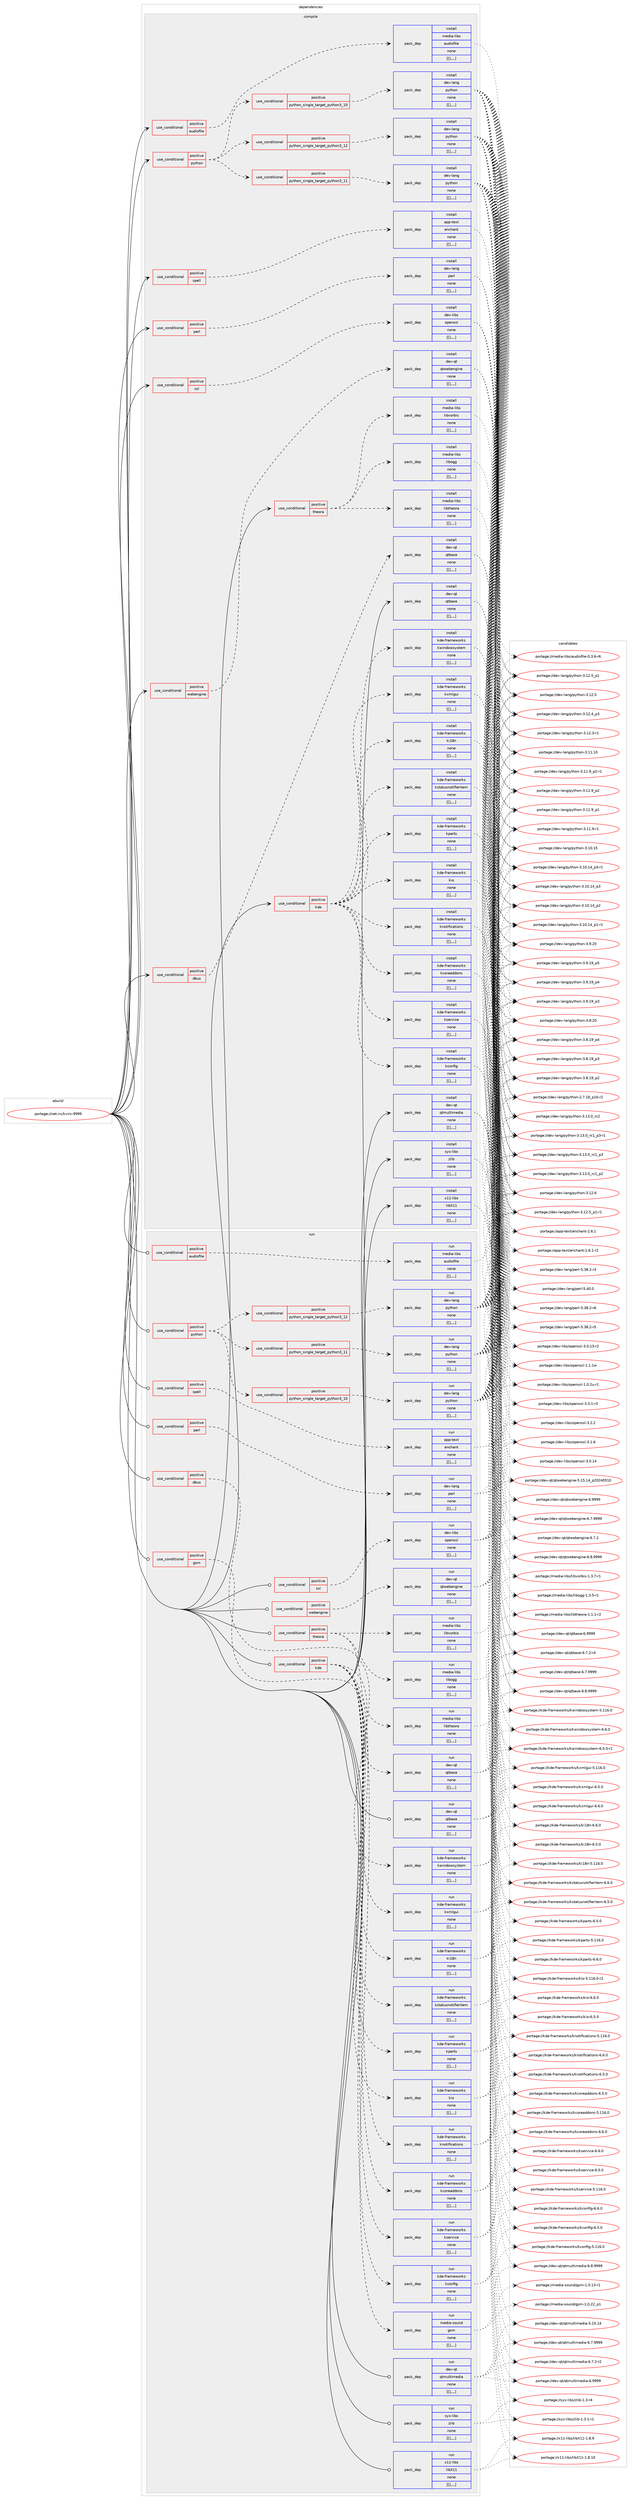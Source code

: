 digraph prolog {

# *************
# Graph options
# *************

newrank=true;
concentrate=true;
compound=true;
graph [rankdir=LR,fontname=Helvetica,fontsize=10,ranksep=1.5];#, ranksep=2.5, nodesep=0.2];
edge  [arrowhead=vee];
node  [fontname=Helvetica,fontsize=10];

# **********
# The ebuild
# **********

subgraph cluster_leftcol {
color=gray;
label=<<i>ebuild</i>>;
id [label="portage://net-irc/kvirc-9999", color=red, width=4, href="../net-irc/kvirc-9999.svg"];
}

# ****************
# The dependencies
# ****************

subgraph cluster_midcol {
color=gray;
label=<<i>dependencies</i>>;
subgraph cluster_compile {
fillcolor="#eeeeee";
style=filled;
label=<<i>compile</i>>;
subgraph cond97318 {
dependency374837 [label=<<TABLE BORDER="0" CELLBORDER="1" CELLSPACING="0" CELLPADDING="4"><TR><TD ROWSPAN="3" CELLPADDING="10">use_conditional</TD></TR><TR><TD>positive</TD></TR><TR><TD>audiofile</TD></TR></TABLE>>, shape=none, color=red];
subgraph pack274722 {
dependency374838 [label=<<TABLE BORDER="0" CELLBORDER="1" CELLSPACING="0" CELLPADDING="4" WIDTH="220"><TR><TD ROWSPAN="6" CELLPADDING="30">pack_dep</TD></TR><TR><TD WIDTH="110">install</TD></TR><TR><TD>media-libs</TD></TR><TR><TD>audiofile</TD></TR><TR><TD>none</TD></TR><TR><TD>[[],,,,]</TD></TR></TABLE>>, shape=none, color=blue];
}
dependency374837:e -> dependency374838:w [weight=20,style="dashed",arrowhead="vee"];
}
id:e -> dependency374837:w [weight=20,style="solid",arrowhead="vee"];
subgraph cond97319 {
dependency374839 [label=<<TABLE BORDER="0" CELLBORDER="1" CELLSPACING="0" CELLPADDING="4"><TR><TD ROWSPAN="3" CELLPADDING="10">use_conditional</TD></TR><TR><TD>positive</TD></TR><TR><TD>dbus</TD></TR></TABLE>>, shape=none, color=red];
subgraph pack274723 {
dependency374840 [label=<<TABLE BORDER="0" CELLBORDER="1" CELLSPACING="0" CELLPADDING="4" WIDTH="220"><TR><TD ROWSPAN="6" CELLPADDING="30">pack_dep</TD></TR><TR><TD WIDTH="110">install</TD></TR><TR><TD>dev-qt</TD></TR><TR><TD>qtbase</TD></TR><TR><TD>none</TD></TR><TR><TD>[[],,,,]</TD></TR></TABLE>>, shape=none, color=blue];
}
dependency374839:e -> dependency374840:w [weight=20,style="dashed",arrowhead="vee"];
}
id:e -> dependency374839:w [weight=20,style="solid",arrowhead="vee"];
subgraph cond97320 {
dependency374841 [label=<<TABLE BORDER="0" CELLBORDER="1" CELLSPACING="0" CELLPADDING="4"><TR><TD ROWSPAN="3" CELLPADDING="10">use_conditional</TD></TR><TR><TD>positive</TD></TR><TR><TD>kde</TD></TR></TABLE>>, shape=none, color=red];
subgraph pack274724 {
dependency374842 [label=<<TABLE BORDER="0" CELLBORDER="1" CELLSPACING="0" CELLPADDING="4" WIDTH="220"><TR><TD ROWSPAN="6" CELLPADDING="30">pack_dep</TD></TR><TR><TD WIDTH="110">install</TD></TR><TR><TD>kde-frameworks</TD></TR><TR><TD>kconfig</TD></TR><TR><TD>none</TD></TR><TR><TD>[[],,,,]</TD></TR></TABLE>>, shape=none, color=blue];
}
dependency374841:e -> dependency374842:w [weight=20,style="dashed",arrowhead="vee"];
subgraph pack274725 {
dependency374843 [label=<<TABLE BORDER="0" CELLBORDER="1" CELLSPACING="0" CELLPADDING="4" WIDTH="220"><TR><TD ROWSPAN="6" CELLPADDING="30">pack_dep</TD></TR><TR><TD WIDTH="110">install</TD></TR><TR><TD>kde-frameworks</TD></TR><TR><TD>kcoreaddons</TD></TR><TR><TD>none</TD></TR><TR><TD>[[],,,,]</TD></TR></TABLE>>, shape=none, color=blue];
}
dependency374841:e -> dependency374843:w [weight=20,style="dashed",arrowhead="vee"];
subgraph pack274726 {
dependency374844 [label=<<TABLE BORDER="0" CELLBORDER="1" CELLSPACING="0" CELLPADDING="4" WIDTH="220"><TR><TD ROWSPAN="6" CELLPADDING="30">pack_dep</TD></TR><TR><TD WIDTH="110">install</TD></TR><TR><TD>kde-frameworks</TD></TR><TR><TD>kio</TD></TR><TR><TD>none</TD></TR><TR><TD>[[],,,,]</TD></TR></TABLE>>, shape=none, color=blue];
}
dependency374841:e -> dependency374844:w [weight=20,style="dashed",arrowhead="vee"];
subgraph pack274727 {
dependency374845 [label=<<TABLE BORDER="0" CELLBORDER="1" CELLSPACING="0" CELLPADDING="4" WIDTH="220"><TR><TD ROWSPAN="6" CELLPADDING="30">pack_dep</TD></TR><TR><TD WIDTH="110">install</TD></TR><TR><TD>kde-frameworks</TD></TR><TR><TD>ki18n</TD></TR><TR><TD>none</TD></TR><TR><TD>[[],,,,]</TD></TR></TABLE>>, shape=none, color=blue];
}
dependency374841:e -> dependency374845:w [weight=20,style="dashed",arrowhead="vee"];
subgraph pack274728 {
dependency374846 [label=<<TABLE BORDER="0" CELLBORDER="1" CELLSPACING="0" CELLPADDING="4" WIDTH="220"><TR><TD ROWSPAN="6" CELLPADDING="30">pack_dep</TD></TR><TR><TD WIDTH="110">install</TD></TR><TR><TD>kde-frameworks</TD></TR><TR><TD>knotifications</TD></TR><TR><TD>none</TD></TR><TR><TD>[[],,,,]</TD></TR></TABLE>>, shape=none, color=blue];
}
dependency374841:e -> dependency374846:w [weight=20,style="dashed",arrowhead="vee"];
subgraph pack274729 {
dependency374847 [label=<<TABLE BORDER="0" CELLBORDER="1" CELLSPACING="0" CELLPADDING="4" WIDTH="220"><TR><TD ROWSPAN="6" CELLPADDING="30">pack_dep</TD></TR><TR><TD WIDTH="110">install</TD></TR><TR><TD>kde-frameworks</TD></TR><TR><TD>kparts</TD></TR><TR><TD>none</TD></TR><TR><TD>[[],,,,]</TD></TR></TABLE>>, shape=none, color=blue];
}
dependency374841:e -> dependency374847:w [weight=20,style="dashed",arrowhead="vee"];
subgraph pack274730 {
dependency374848 [label=<<TABLE BORDER="0" CELLBORDER="1" CELLSPACING="0" CELLPADDING="4" WIDTH="220"><TR><TD ROWSPAN="6" CELLPADDING="30">pack_dep</TD></TR><TR><TD WIDTH="110">install</TD></TR><TR><TD>kde-frameworks</TD></TR><TR><TD>kservice</TD></TR><TR><TD>none</TD></TR><TR><TD>[[],,,,]</TD></TR></TABLE>>, shape=none, color=blue];
}
dependency374841:e -> dependency374848:w [weight=20,style="dashed",arrowhead="vee"];
subgraph pack274731 {
dependency374849 [label=<<TABLE BORDER="0" CELLBORDER="1" CELLSPACING="0" CELLPADDING="4" WIDTH="220"><TR><TD ROWSPAN="6" CELLPADDING="30">pack_dep</TD></TR><TR><TD WIDTH="110">install</TD></TR><TR><TD>kde-frameworks</TD></TR><TR><TD>kstatusnotifieritem</TD></TR><TR><TD>none</TD></TR><TR><TD>[[],,,,]</TD></TR></TABLE>>, shape=none, color=blue];
}
dependency374841:e -> dependency374849:w [weight=20,style="dashed",arrowhead="vee"];
subgraph pack274732 {
dependency374850 [label=<<TABLE BORDER="0" CELLBORDER="1" CELLSPACING="0" CELLPADDING="4" WIDTH="220"><TR><TD ROWSPAN="6" CELLPADDING="30">pack_dep</TD></TR><TR><TD WIDTH="110">install</TD></TR><TR><TD>kde-frameworks</TD></TR><TR><TD>kwindowsystem</TD></TR><TR><TD>none</TD></TR><TR><TD>[[],,,,]</TD></TR></TABLE>>, shape=none, color=blue];
}
dependency374841:e -> dependency374850:w [weight=20,style="dashed",arrowhead="vee"];
subgraph pack274733 {
dependency374851 [label=<<TABLE BORDER="0" CELLBORDER="1" CELLSPACING="0" CELLPADDING="4" WIDTH="220"><TR><TD ROWSPAN="6" CELLPADDING="30">pack_dep</TD></TR><TR><TD WIDTH="110">install</TD></TR><TR><TD>kde-frameworks</TD></TR><TR><TD>kxmlgui</TD></TR><TR><TD>none</TD></TR><TR><TD>[[],,,,]</TD></TR></TABLE>>, shape=none, color=blue];
}
dependency374841:e -> dependency374851:w [weight=20,style="dashed",arrowhead="vee"];
}
id:e -> dependency374841:w [weight=20,style="solid",arrowhead="vee"];
subgraph cond97321 {
dependency374852 [label=<<TABLE BORDER="0" CELLBORDER="1" CELLSPACING="0" CELLPADDING="4"><TR><TD ROWSPAN="3" CELLPADDING="10">use_conditional</TD></TR><TR><TD>positive</TD></TR><TR><TD>perl</TD></TR></TABLE>>, shape=none, color=red];
subgraph pack274734 {
dependency374853 [label=<<TABLE BORDER="0" CELLBORDER="1" CELLSPACING="0" CELLPADDING="4" WIDTH="220"><TR><TD ROWSPAN="6" CELLPADDING="30">pack_dep</TD></TR><TR><TD WIDTH="110">install</TD></TR><TR><TD>dev-lang</TD></TR><TR><TD>perl</TD></TR><TR><TD>none</TD></TR><TR><TD>[[],,,,]</TD></TR></TABLE>>, shape=none, color=blue];
}
dependency374852:e -> dependency374853:w [weight=20,style="dashed",arrowhead="vee"];
}
id:e -> dependency374852:w [weight=20,style="solid",arrowhead="vee"];
subgraph cond97322 {
dependency374854 [label=<<TABLE BORDER="0" CELLBORDER="1" CELLSPACING="0" CELLPADDING="4"><TR><TD ROWSPAN="3" CELLPADDING="10">use_conditional</TD></TR><TR><TD>positive</TD></TR><TR><TD>python</TD></TR></TABLE>>, shape=none, color=red];
subgraph cond97323 {
dependency374855 [label=<<TABLE BORDER="0" CELLBORDER="1" CELLSPACING="0" CELLPADDING="4"><TR><TD ROWSPAN="3" CELLPADDING="10">use_conditional</TD></TR><TR><TD>positive</TD></TR><TR><TD>python_single_target_python3_10</TD></TR></TABLE>>, shape=none, color=red];
subgraph pack274735 {
dependency374856 [label=<<TABLE BORDER="0" CELLBORDER="1" CELLSPACING="0" CELLPADDING="4" WIDTH="220"><TR><TD ROWSPAN="6" CELLPADDING="30">pack_dep</TD></TR><TR><TD WIDTH="110">install</TD></TR><TR><TD>dev-lang</TD></TR><TR><TD>python</TD></TR><TR><TD>none</TD></TR><TR><TD>[[],,,,]</TD></TR></TABLE>>, shape=none, color=blue];
}
dependency374855:e -> dependency374856:w [weight=20,style="dashed",arrowhead="vee"];
}
dependency374854:e -> dependency374855:w [weight=20,style="dashed",arrowhead="vee"];
subgraph cond97324 {
dependency374857 [label=<<TABLE BORDER="0" CELLBORDER="1" CELLSPACING="0" CELLPADDING="4"><TR><TD ROWSPAN="3" CELLPADDING="10">use_conditional</TD></TR><TR><TD>positive</TD></TR><TR><TD>python_single_target_python3_11</TD></TR></TABLE>>, shape=none, color=red];
subgraph pack274736 {
dependency374858 [label=<<TABLE BORDER="0" CELLBORDER="1" CELLSPACING="0" CELLPADDING="4" WIDTH="220"><TR><TD ROWSPAN="6" CELLPADDING="30">pack_dep</TD></TR><TR><TD WIDTH="110">install</TD></TR><TR><TD>dev-lang</TD></TR><TR><TD>python</TD></TR><TR><TD>none</TD></TR><TR><TD>[[],,,,]</TD></TR></TABLE>>, shape=none, color=blue];
}
dependency374857:e -> dependency374858:w [weight=20,style="dashed",arrowhead="vee"];
}
dependency374854:e -> dependency374857:w [weight=20,style="dashed",arrowhead="vee"];
subgraph cond97325 {
dependency374859 [label=<<TABLE BORDER="0" CELLBORDER="1" CELLSPACING="0" CELLPADDING="4"><TR><TD ROWSPAN="3" CELLPADDING="10">use_conditional</TD></TR><TR><TD>positive</TD></TR><TR><TD>python_single_target_python3_12</TD></TR></TABLE>>, shape=none, color=red];
subgraph pack274737 {
dependency374860 [label=<<TABLE BORDER="0" CELLBORDER="1" CELLSPACING="0" CELLPADDING="4" WIDTH="220"><TR><TD ROWSPAN="6" CELLPADDING="30">pack_dep</TD></TR><TR><TD WIDTH="110">install</TD></TR><TR><TD>dev-lang</TD></TR><TR><TD>python</TD></TR><TR><TD>none</TD></TR><TR><TD>[[],,,,]</TD></TR></TABLE>>, shape=none, color=blue];
}
dependency374859:e -> dependency374860:w [weight=20,style="dashed",arrowhead="vee"];
}
dependency374854:e -> dependency374859:w [weight=20,style="dashed",arrowhead="vee"];
}
id:e -> dependency374854:w [weight=20,style="solid",arrowhead="vee"];
subgraph cond97326 {
dependency374861 [label=<<TABLE BORDER="0" CELLBORDER="1" CELLSPACING="0" CELLPADDING="4"><TR><TD ROWSPAN="3" CELLPADDING="10">use_conditional</TD></TR><TR><TD>positive</TD></TR><TR><TD>spell</TD></TR></TABLE>>, shape=none, color=red];
subgraph pack274738 {
dependency374862 [label=<<TABLE BORDER="0" CELLBORDER="1" CELLSPACING="0" CELLPADDING="4" WIDTH="220"><TR><TD ROWSPAN="6" CELLPADDING="30">pack_dep</TD></TR><TR><TD WIDTH="110">install</TD></TR><TR><TD>app-text</TD></TR><TR><TD>enchant</TD></TR><TR><TD>none</TD></TR><TR><TD>[[],,,,]</TD></TR></TABLE>>, shape=none, color=blue];
}
dependency374861:e -> dependency374862:w [weight=20,style="dashed",arrowhead="vee"];
}
id:e -> dependency374861:w [weight=20,style="solid",arrowhead="vee"];
subgraph cond97327 {
dependency374863 [label=<<TABLE BORDER="0" CELLBORDER="1" CELLSPACING="0" CELLPADDING="4"><TR><TD ROWSPAN="3" CELLPADDING="10">use_conditional</TD></TR><TR><TD>positive</TD></TR><TR><TD>ssl</TD></TR></TABLE>>, shape=none, color=red];
subgraph pack274739 {
dependency374864 [label=<<TABLE BORDER="0" CELLBORDER="1" CELLSPACING="0" CELLPADDING="4" WIDTH="220"><TR><TD ROWSPAN="6" CELLPADDING="30">pack_dep</TD></TR><TR><TD WIDTH="110">install</TD></TR><TR><TD>dev-libs</TD></TR><TR><TD>openssl</TD></TR><TR><TD>none</TD></TR><TR><TD>[[],,,,]</TD></TR></TABLE>>, shape=none, color=blue];
}
dependency374863:e -> dependency374864:w [weight=20,style="dashed",arrowhead="vee"];
}
id:e -> dependency374863:w [weight=20,style="solid",arrowhead="vee"];
subgraph cond97328 {
dependency374865 [label=<<TABLE BORDER="0" CELLBORDER="1" CELLSPACING="0" CELLPADDING="4"><TR><TD ROWSPAN="3" CELLPADDING="10">use_conditional</TD></TR><TR><TD>positive</TD></TR><TR><TD>theora</TD></TR></TABLE>>, shape=none, color=red];
subgraph pack274740 {
dependency374866 [label=<<TABLE BORDER="0" CELLBORDER="1" CELLSPACING="0" CELLPADDING="4" WIDTH="220"><TR><TD ROWSPAN="6" CELLPADDING="30">pack_dep</TD></TR><TR><TD WIDTH="110">install</TD></TR><TR><TD>media-libs</TD></TR><TR><TD>libogg</TD></TR><TR><TD>none</TD></TR><TR><TD>[[],,,,]</TD></TR></TABLE>>, shape=none, color=blue];
}
dependency374865:e -> dependency374866:w [weight=20,style="dashed",arrowhead="vee"];
subgraph pack274741 {
dependency374867 [label=<<TABLE BORDER="0" CELLBORDER="1" CELLSPACING="0" CELLPADDING="4" WIDTH="220"><TR><TD ROWSPAN="6" CELLPADDING="30">pack_dep</TD></TR><TR><TD WIDTH="110">install</TD></TR><TR><TD>media-libs</TD></TR><TR><TD>libtheora</TD></TR><TR><TD>none</TD></TR><TR><TD>[[],,,,]</TD></TR></TABLE>>, shape=none, color=blue];
}
dependency374865:e -> dependency374867:w [weight=20,style="dashed",arrowhead="vee"];
subgraph pack274742 {
dependency374868 [label=<<TABLE BORDER="0" CELLBORDER="1" CELLSPACING="0" CELLPADDING="4" WIDTH="220"><TR><TD ROWSPAN="6" CELLPADDING="30">pack_dep</TD></TR><TR><TD WIDTH="110">install</TD></TR><TR><TD>media-libs</TD></TR><TR><TD>libvorbis</TD></TR><TR><TD>none</TD></TR><TR><TD>[[],,,,]</TD></TR></TABLE>>, shape=none, color=blue];
}
dependency374865:e -> dependency374868:w [weight=20,style="dashed",arrowhead="vee"];
}
id:e -> dependency374865:w [weight=20,style="solid",arrowhead="vee"];
subgraph cond97329 {
dependency374869 [label=<<TABLE BORDER="0" CELLBORDER="1" CELLSPACING="0" CELLPADDING="4"><TR><TD ROWSPAN="3" CELLPADDING="10">use_conditional</TD></TR><TR><TD>positive</TD></TR><TR><TD>webengine</TD></TR></TABLE>>, shape=none, color=red];
subgraph pack274743 {
dependency374870 [label=<<TABLE BORDER="0" CELLBORDER="1" CELLSPACING="0" CELLPADDING="4" WIDTH="220"><TR><TD ROWSPAN="6" CELLPADDING="30">pack_dep</TD></TR><TR><TD WIDTH="110">install</TD></TR><TR><TD>dev-qt</TD></TR><TR><TD>qtwebengine</TD></TR><TR><TD>none</TD></TR><TR><TD>[[],,,,]</TD></TR></TABLE>>, shape=none, color=blue];
}
dependency374869:e -> dependency374870:w [weight=20,style="dashed",arrowhead="vee"];
}
id:e -> dependency374869:w [weight=20,style="solid",arrowhead="vee"];
subgraph pack274744 {
dependency374871 [label=<<TABLE BORDER="0" CELLBORDER="1" CELLSPACING="0" CELLPADDING="4" WIDTH="220"><TR><TD ROWSPAN="6" CELLPADDING="30">pack_dep</TD></TR><TR><TD WIDTH="110">install</TD></TR><TR><TD>dev-qt</TD></TR><TR><TD>qtbase</TD></TR><TR><TD>none</TD></TR><TR><TD>[[],,,,]</TD></TR></TABLE>>, shape=none, color=blue];
}
id:e -> dependency374871:w [weight=20,style="solid",arrowhead="vee"];
subgraph pack274745 {
dependency374872 [label=<<TABLE BORDER="0" CELLBORDER="1" CELLSPACING="0" CELLPADDING="4" WIDTH="220"><TR><TD ROWSPAN="6" CELLPADDING="30">pack_dep</TD></TR><TR><TD WIDTH="110">install</TD></TR><TR><TD>dev-qt</TD></TR><TR><TD>qtmultimedia</TD></TR><TR><TD>none</TD></TR><TR><TD>[[],,,,]</TD></TR></TABLE>>, shape=none, color=blue];
}
id:e -> dependency374872:w [weight=20,style="solid",arrowhead="vee"];
subgraph pack274746 {
dependency374873 [label=<<TABLE BORDER="0" CELLBORDER="1" CELLSPACING="0" CELLPADDING="4" WIDTH="220"><TR><TD ROWSPAN="6" CELLPADDING="30">pack_dep</TD></TR><TR><TD WIDTH="110">install</TD></TR><TR><TD>sys-libs</TD></TR><TR><TD>zlib</TD></TR><TR><TD>none</TD></TR><TR><TD>[[],,,,]</TD></TR></TABLE>>, shape=none, color=blue];
}
id:e -> dependency374873:w [weight=20,style="solid",arrowhead="vee"];
subgraph pack274747 {
dependency374874 [label=<<TABLE BORDER="0" CELLBORDER="1" CELLSPACING="0" CELLPADDING="4" WIDTH="220"><TR><TD ROWSPAN="6" CELLPADDING="30">pack_dep</TD></TR><TR><TD WIDTH="110">install</TD></TR><TR><TD>x11-libs</TD></TR><TR><TD>libX11</TD></TR><TR><TD>none</TD></TR><TR><TD>[[],,,,]</TD></TR></TABLE>>, shape=none, color=blue];
}
id:e -> dependency374874:w [weight=20,style="solid",arrowhead="vee"];
}
subgraph cluster_compileandrun {
fillcolor="#eeeeee";
style=filled;
label=<<i>compile and run</i>>;
}
subgraph cluster_run {
fillcolor="#eeeeee";
style=filled;
label=<<i>run</i>>;
subgraph cond97330 {
dependency374875 [label=<<TABLE BORDER="0" CELLBORDER="1" CELLSPACING="0" CELLPADDING="4"><TR><TD ROWSPAN="3" CELLPADDING="10">use_conditional</TD></TR><TR><TD>positive</TD></TR><TR><TD>audiofile</TD></TR></TABLE>>, shape=none, color=red];
subgraph pack274748 {
dependency374876 [label=<<TABLE BORDER="0" CELLBORDER="1" CELLSPACING="0" CELLPADDING="4" WIDTH="220"><TR><TD ROWSPAN="6" CELLPADDING="30">pack_dep</TD></TR><TR><TD WIDTH="110">run</TD></TR><TR><TD>media-libs</TD></TR><TR><TD>audiofile</TD></TR><TR><TD>none</TD></TR><TR><TD>[[],,,,]</TD></TR></TABLE>>, shape=none, color=blue];
}
dependency374875:e -> dependency374876:w [weight=20,style="dashed",arrowhead="vee"];
}
id:e -> dependency374875:w [weight=20,style="solid",arrowhead="odot"];
subgraph cond97331 {
dependency374877 [label=<<TABLE BORDER="0" CELLBORDER="1" CELLSPACING="0" CELLPADDING="4"><TR><TD ROWSPAN="3" CELLPADDING="10">use_conditional</TD></TR><TR><TD>positive</TD></TR><TR><TD>dbus</TD></TR></TABLE>>, shape=none, color=red];
subgraph pack274749 {
dependency374878 [label=<<TABLE BORDER="0" CELLBORDER="1" CELLSPACING="0" CELLPADDING="4" WIDTH="220"><TR><TD ROWSPAN="6" CELLPADDING="30">pack_dep</TD></TR><TR><TD WIDTH="110">run</TD></TR><TR><TD>dev-qt</TD></TR><TR><TD>qtbase</TD></TR><TR><TD>none</TD></TR><TR><TD>[[],,,,]</TD></TR></TABLE>>, shape=none, color=blue];
}
dependency374877:e -> dependency374878:w [weight=20,style="dashed",arrowhead="vee"];
}
id:e -> dependency374877:w [weight=20,style="solid",arrowhead="odot"];
subgraph cond97332 {
dependency374879 [label=<<TABLE BORDER="0" CELLBORDER="1" CELLSPACING="0" CELLPADDING="4"><TR><TD ROWSPAN="3" CELLPADDING="10">use_conditional</TD></TR><TR><TD>positive</TD></TR><TR><TD>gsm</TD></TR></TABLE>>, shape=none, color=red];
subgraph pack274750 {
dependency374880 [label=<<TABLE BORDER="0" CELLBORDER="1" CELLSPACING="0" CELLPADDING="4" WIDTH="220"><TR><TD ROWSPAN="6" CELLPADDING="30">pack_dep</TD></TR><TR><TD WIDTH="110">run</TD></TR><TR><TD>media-sound</TD></TR><TR><TD>gsm</TD></TR><TR><TD>none</TD></TR><TR><TD>[[],,,,]</TD></TR></TABLE>>, shape=none, color=blue];
}
dependency374879:e -> dependency374880:w [weight=20,style="dashed",arrowhead="vee"];
}
id:e -> dependency374879:w [weight=20,style="solid",arrowhead="odot"];
subgraph cond97333 {
dependency374881 [label=<<TABLE BORDER="0" CELLBORDER="1" CELLSPACING="0" CELLPADDING="4"><TR><TD ROWSPAN="3" CELLPADDING="10">use_conditional</TD></TR><TR><TD>positive</TD></TR><TR><TD>kde</TD></TR></TABLE>>, shape=none, color=red];
subgraph pack274751 {
dependency374882 [label=<<TABLE BORDER="0" CELLBORDER="1" CELLSPACING="0" CELLPADDING="4" WIDTH="220"><TR><TD ROWSPAN="6" CELLPADDING="30">pack_dep</TD></TR><TR><TD WIDTH="110">run</TD></TR><TR><TD>kde-frameworks</TD></TR><TR><TD>kconfig</TD></TR><TR><TD>none</TD></TR><TR><TD>[[],,,,]</TD></TR></TABLE>>, shape=none, color=blue];
}
dependency374881:e -> dependency374882:w [weight=20,style="dashed",arrowhead="vee"];
subgraph pack274752 {
dependency374883 [label=<<TABLE BORDER="0" CELLBORDER="1" CELLSPACING="0" CELLPADDING="4" WIDTH="220"><TR><TD ROWSPAN="6" CELLPADDING="30">pack_dep</TD></TR><TR><TD WIDTH="110">run</TD></TR><TR><TD>kde-frameworks</TD></TR><TR><TD>kcoreaddons</TD></TR><TR><TD>none</TD></TR><TR><TD>[[],,,,]</TD></TR></TABLE>>, shape=none, color=blue];
}
dependency374881:e -> dependency374883:w [weight=20,style="dashed",arrowhead="vee"];
subgraph pack274753 {
dependency374884 [label=<<TABLE BORDER="0" CELLBORDER="1" CELLSPACING="0" CELLPADDING="4" WIDTH="220"><TR><TD ROWSPAN="6" CELLPADDING="30">pack_dep</TD></TR><TR><TD WIDTH="110">run</TD></TR><TR><TD>kde-frameworks</TD></TR><TR><TD>kio</TD></TR><TR><TD>none</TD></TR><TR><TD>[[],,,,]</TD></TR></TABLE>>, shape=none, color=blue];
}
dependency374881:e -> dependency374884:w [weight=20,style="dashed",arrowhead="vee"];
subgraph pack274754 {
dependency374885 [label=<<TABLE BORDER="0" CELLBORDER="1" CELLSPACING="0" CELLPADDING="4" WIDTH="220"><TR><TD ROWSPAN="6" CELLPADDING="30">pack_dep</TD></TR><TR><TD WIDTH="110">run</TD></TR><TR><TD>kde-frameworks</TD></TR><TR><TD>ki18n</TD></TR><TR><TD>none</TD></TR><TR><TD>[[],,,,]</TD></TR></TABLE>>, shape=none, color=blue];
}
dependency374881:e -> dependency374885:w [weight=20,style="dashed",arrowhead="vee"];
subgraph pack274755 {
dependency374886 [label=<<TABLE BORDER="0" CELLBORDER="1" CELLSPACING="0" CELLPADDING="4" WIDTH="220"><TR><TD ROWSPAN="6" CELLPADDING="30">pack_dep</TD></TR><TR><TD WIDTH="110">run</TD></TR><TR><TD>kde-frameworks</TD></TR><TR><TD>knotifications</TD></TR><TR><TD>none</TD></TR><TR><TD>[[],,,,]</TD></TR></TABLE>>, shape=none, color=blue];
}
dependency374881:e -> dependency374886:w [weight=20,style="dashed",arrowhead="vee"];
subgraph pack274756 {
dependency374887 [label=<<TABLE BORDER="0" CELLBORDER="1" CELLSPACING="0" CELLPADDING="4" WIDTH="220"><TR><TD ROWSPAN="6" CELLPADDING="30">pack_dep</TD></TR><TR><TD WIDTH="110">run</TD></TR><TR><TD>kde-frameworks</TD></TR><TR><TD>kparts</TD></TR><TR><TD>none</TD></TR><TR><TD>[[],,,,]</TD></TR></TABLE>>, shape=none, color=blue];
}
dependency374881:e -> dependency374887:w [weight=20,style="dashed",arrowhead="vee"];
subgraph pack274757 {
dependency374888 [label=<<TABLE BORDER="0" CELLBORDER="1" CELLSPACING="0" CELLPADDING="4" WIDTH="220"><TR><TD ROWSPAN="6" CELLPADDING="30">pack_dep</TD></TR><TR><TD WIDTH="110">run</TD></TR><TR><TD>kde-frameworks</TD></TR><TR><TD>kservice</TD></TR><TR><TD>none</TD></TR><TR><TD>[[],,,,]</TD></TR></TABLE>>, shape=none, color=blue];
}
dependency374881:e -> dependency374888:w [weight=20,style="dashed",arrowhead="vee"];
subgraph pack274758 {
dependency374889 [label=<<TABLE BORDER="0" CELLBORDER="1" CELLSPACING="0" CELLPADDING="4" WIDTH="220"><TR><TD ROWSPAN="6" CELLPADDING="30">pack_dep</TD></TR><TR><TD WIDTH="110">run</TD></TR><TR><TD>kde-frameworks</TD></TR><TR><TD>kstatusnotifieritem</TD></TR><TR><TD>none</TD></TR><TR><TD>[[],,,,]</TD></TR></TABLE>>, shape=none, color=blue];
}
dependency374881:e -> dependency374889:w [weight=20,style="dashed",arrowhead="vee"];
subgraph pack274759 {
dependency374890 [label=<<TABLE BORDER="0" CELLBORDER="1" CELLSPACING="0" CELLPADDING="4" WIDTH="220"><TR><TD ROWSPAN="6" CELLPADDING="30">pack_dep</TD></TR><TR><TD WIDTH="110">run</TD></TR><TR><TD>kde-frameworks</TD></TR><TR><TD>kwindowsystem</TD></TR><TR><TD>none</TD></TR><TR><TD>[[],,,,]</TD></TR></TABLE>>, shape=none, color=blue];
}
dependency374881:e -> dependency374890:w [weight=20,style="dashed",arrowhead="vee"];
subgraph pack274760 {
dependency374891 [label=<<TABLE BORDER="0" CELLBORDER="1" CELLSPACING="0" CELLPADDING="4" WIDTH="220"><TR><TD ROWSPAN="6" CELLPADDING="30">pack_dep</TD></TR><TR><TD WIDTH="110">run</TD></TR><TR><TD>kde-frameworks</TD></TR><TR><TD>kxmlgui</TD></TR><TR><TD>none</TD></TR><TR><TD>[[],,,,]</TD></TR></TABLE>>, shape=none, color=blue];
}
dependency374881:e -> dependency374891:w [weight=20,style="dashed",arrowhead="vee"];
}
id:e -> dependency374881:w [weight=20,style="solid",arrowhead="odot"];
subgraph cond97334 {
dependency374892 [label=<<TABLE BORDER="0" CELLBORDER="1" CELLSPACING="0" CELLPADDING="4"><TR><TD ROWSPAN="3" CELLPADDING="10">use_conditional</TD></TR><TR><TD>positive</TD></TR><TR><TD>perl</TD></TR></TABLE>>, shape=none, color=red];
subgraph pack274761 {
dependency374893 [label=<<TABLE BORDER="0" CELLBORDER="1" CELLSPACING="0" CELLPADDING="4" WIDTH="220"><TR><TD ROWSPAN="6" CELLPADDING="30">pack_dep</TD></TR><TR><TD WIDTH="110">run</TD></TR><TR><TD>dev-lang</TD></TR><TR><TD>perl</TD></TR><TR><TD>none</TD></TR><TR><TD>[[],,,,]</TD></TR></TABLE>>, shape=none, color=blue];
}
dependency374892:e -> dependency374893:w [weight=20,style="dashed",arrowhead="vee"];
}
id:e -> dependency374892:w [weight=20,style="solid",arrowhead="odot"];
subgraph cond97335 {
dependency374894 [label=<<TABLE BORDER="0" CELLBORDER="1" CELLSPACING="0" CELLPADDING="4"><TR><TD ROWSPAN="3" CELLPADDING="10">use_conditional</TD></TR><TR><TD>positive</TD></TR><TR><TD>python</TD></TR></TABLE>>, shape=none, color=red];
subgraph cond97336 {
dependency374895 [label=<<TABLE BORDER="0" CELLBORDER="1" CELLSPACING="0" CELLPADDING="4"><TR><TD ROWSPAN="3" CELLPADDING="10">use_conditional</TD></TR><TR><TD>positive</TD></TR><TR><TD>python_single_target_python3_10</TD></TR></TABLE>>, shape=none, color=red];
subgraph pack274762 {
dependency374896 [label=<<TABLE BORDER="0" CELLBORDER="1" CELLSPACING="0" CELLPADDING="4" WIDTH="220"><TR><TD ROWSPAN="6" CELLPADDING="30">pack_dep</TD></TR><TR><TD WIDTH="110">run</TD></TR><TR><TD>dev-lang</TD></TR><TR><TD>python</TD></TR><TR><TD>none</TD></TR><TR><TD>[[],,,,]</TD></TR></TABLE>>, shape=none, color=blue];
}
dependency374895:e -> dependency374896:w [weight=20,style="dashed",arrowhead="vee"];
}
dependency374894:e -> dependency374895:w [weight=20,style="dashed",arrowhead="vee"];
subgraph cond97337 {
dependency374897 [label=<<TABLE BORDER="0" CELLBORDER="1" CELLSPACING="0" CELLPADDING="4"><TR><TD ROWSPAN="3" CELLPADDING="10">use_conditional</TD></TR><TR><TD>positive</TD></TR><TR><TD>python_single_target_python3_11</TD></TR></TABLE>>, shape=none, color=red];
subgraph pack274763 {
dependency374898 [label=<<TABLE BORDER="0" CELLBORDER="1" CELLSPACING="0" CELLPADDING="4" WIDTH="220"><TR><TD ROWSPAN="6" CELLPADDING="30">pack_dep</TD></TR><TR><TD WIDTH="110">run</TD></TR><TR><TD>dev-lang</TD></TR><TR><TD>python</TD></TR><TR><TD>none</TD></TR><TR><TD>[[],,,,]</TD></TR></TABLE>>, shape=none, color=blue];
}
dependency374897:e -> dependency374898:w [weight=20,style="dashed",arrowhead="vee"];
}
dependency374894:e -> dependency374897:w [weight=20,style="dashed",arrowhead="vee"];
subgraph cond97338 {
dependency374899 [label=<<TABLE BORDER="0" CELLBORDER="1" CELLSPACING="0" CELLPADDING="4"><TR><TD ROWSPAN="3" CELLPADDING="10">use_conditional</TD></TR><TR><TD>positive</TD></TR><TR><TD>python_single_target_python3_12</TD></TR></TABLE>>, shape=none, color=red];
subgraph pack274764 {
dependency374900 [label=<<TABLE BORDER="0" CELLBORDER="1" CELLSPACING="0" CELLPADDING="4" WIDTH="220"><TR><TD ROWSPAN="6" CELLPADDING="30">pack_dep</TD></TR><TR><TD WIDTH="110">run</TD></TR><TR><TD>dev-lang</TD></TR><TR><TD>python</TD></TR><TR><TD>none</TD></TR><TR><TD>[[],,,,]</TD></TR></TABLE>>, shape=none, color=blue];
}
dependency374899:e -> dependency374900:w [weight=20,style="dashed",arrowhead="vee"];
}
dependency374894:e -> dependency374899:w [weight=20,style="dashed",arrowhead="vee"];
}
id:e -> dependency374894:w [weight=20,style="solid",arrowhead="odot"];
subgraph cond97339 {
dependency374901 [label=<<TABLE BORDER="0" CELLBORDER="1" CELLSPACING="0" CELLPADDING="4"><TR><TD ROWSPAN="3" CELLPADDING="10">use_conditional</TD></TR><TR><TD>positive</TD></TR><TR><TD>spell</TD></TR></TABLE>>, shape=none, color=red];
subgraph pack274765 {
dependency374902 [label=<<TABLE BORDER="0" CELLBORDER="1" CELLSPACING="0" CELLPADDING="4" WIDTH="220"><TR><TD ROWSPAN="6" CELLPADDING="30">pack_dep</TD></TR><TR><TD WIDTH="110">run</TD></TR><TR><TD>app-text</TD></TR><TR><TD>enchant</TD></TR><TR><TD>none</TD></TR><TR><TD>[[],,,,]</TD></TR></TABLE>>, shape=none, color=blue];
}
dependency374901:e -> dependency374902:w [weight=20,style="dashed",arrowhead="vee"];
}
id:e -> dependency374901:w [weight=20,style="solid",arrowhead="odot"];
subgraph cond97340 {
dependency374903 [label=<<TABLE BORDER="0" CELLBORDER="1" CELLSPACING="0" CELLPADDING="4"><TR><TD ROWSPAN="3" CELLPADDING="10">use_conditional</TD></TR><TR><TD>positive</TD></TR><TR><TD>ssl</TD></TR></TABLE>>, shape=none, color=red];
subgraph pack274766 {
dependency374904 [label=<<TABLE BORDER="0" CELLBORDER="1" CELLSPACING="0" CELLPADDING="4" WIDTH="220"><TR><TD ROWSPAN="6" CELLPADDING="30">pack_dep</TD></TR><TR><TD WIDTH="110">run</TD></TR><TR><TD>dev-libs</TD></TR><TR><TD>openssl</TD></TR><TR><TD>none</TD></TR><TR><TD>[[],,,,]</TD></TR></TABLE>>, shape=none, color=blue];
}
dependency374903:e -> dependency374904:w [weight=20,style="dashed",arrowhead="vee"];
}
id:e -> dependency374903:w [weight=20,style="solid",arrowhead="odot"];
subgraph cond97341 {
dependency374905 [label=<<TABLE BORDER="0" CELLBORDER="1" CELLSPACING="0" CELLPADDING="4"><TR><TD ROWSPAN="3" CELLPADDING="10">use_conditional</TD></TR><TR><TD>positive</TD></TR><TR><TD>theora</TD></TR></TABLE>>, shape=none, color=red];
subgraph pack274767 {
dependency374906 [label=<<TABLE BORDER="0" CELLBORDER="1" CELLSPACING="0" CELLPADDING="4" WIDTH="220"><TR><TD ROWSPAN="6" CELLPADDING="30">pack_dep</TD></TR><TR><TD WIDTH="110">run</TD></TR><TR><TD>media-libs</TD></TR><TR><TD>libogg</TD></TR><TR><TD>none</TD></TR><TR><TD>[[],,,,]</TD></TR></TABLE>>, shape=none, color=blue];
}
dependency374905:e -> dependency374906:w [weight=20,style="dashed",arrowhead="vee"];
subgraph pack274768 {
dependency374907 [label=<<TABLE BORDER="0" CELLBORDER="1" CELLSPACING="0" CELLPADDING="4" WIDTH="220"><TR><TD ROWSPAN="6" CELLPADDING="30">pack_dep</TD></TR><TR><TD WIDTH="110">run</TD></TR><TR><TD>media-libs</TD></TR><TR><TD>libtheora</TD></TR><TR><TD>none</TD></TR><TR><TD>[[],,,,]</TD></TR></TABLE>>, shape=none, color=blue];
}
dependency374905:e -> dependency374907:w [weight=20,style="dashed",arrowhead="vee"];
subgraph pack274769 {
dependency374908 [label=<<TABLE BORDER="0" CELLBORDER="1" CELLSPACING="0" CELLPADDING="4" WIDTH="220"><TR><TD ROWSPAN="6" CELLPADDING="30">pack_dep</TD></TR><TR><TD WIDTH="110">run</TD></TR><TR><TD>media-libs</TD></TR><TR><TD>libvorbis</TD></TR><TR><TD>none</TD></TR><TR><TD>[[],,,,]</TD></TR></TABLE>>, shape=none, color=blue];
}
dependency374905:e -> dependency374908:w [weight=20,style="dashed",arrowhead="vee"];
}
id:e -> dependency374905:w [weight=20,style="solid",arrowhead="odot"];
subgraph cond97342 {
dependency374909 [label=<<TABLE BORDER="0" CELLBORDER="1" CELLSPACING="0" CELLPADDING="4"><TR><TD ROWSPAN="3" CELLPADDING="10">use_conditional</TD></TR><TR><TD>positive</TD></TR><TR><TD>webengine</TD></TR></TABLE>>, shape=none, color=red];
subgraph pack274770 {
dependency374910 [label=<<TABLE BORDER="0" CELLBORDER="1" CELLSPACING="0" CELLPADDING="4" WIDTH="220"><TR><TD ROWSPAN="6" CELLPADDING="30">pack_dep</TD></TR><TR><TD WIDTH="110">run</TD></TR><TR><TD>dev-qt</TD></TR><TR><TD>qtwebengine</TD></TR><TR><TD>none</TD></TR><TR><TD>[[],,,,]</TD></TR></TABLE>>, shape=none, color=blue];
}
dependency374909:e -> dependency374910:w [weight=20,style="dashed",arrowhead="vee"];
}
id:e -> dependency374909:w [weight=20,style="solid",arrowhead="odot"];
subgraph pack274771 {
dependency374911 [label=<<TABLE BORDER="0" CELLBORDER="1" CELLSPACING="0" CELLPADDING="4" WIDTH="220"><TR><TD ROWSPAN="6" CELLPADDING="30">pack_dep</TD></TR><TR><TD WIDTH="110">run</TD></TR><TR><TD>dev-qt</TD></TR><TR><TD>qtbase</TD></TR><TR><TD>none</TD></TR><TR><TD>[[],,,,]</TD></TR></TABLE>>, shape=none, color=blue];
}
id:e -> dependency374911:w [weight=20,style="solid",arrowhead="odot"];
subgraph pack274772 {
dependency374912 [label=<<TABLE BORDER="0" CELLBORDER="1" CELLSPACING="0" CELLPADDING="4" WIDTH="220"><TR><TD ROWSPAN="6" CELLPADDING="30">pack_dep</TD></TR><TR><TD WIDTH="110">run</TD></TR><TR><TD>dev-qt</TD></TR><TR><TD>qtmultimedia</TD></TR><TR><TD>none</TD></TR><TR><TD>[[],,,,]</TD></TR></TABLE>>, shape=none, color=blue];
}
id:e -> dependency374912:w [weight=20,style="solid",arrowhead="odot"];
subgraph pack274773 {
dependency374913 [label=<<TABLE BORDER="0" CELLBORDER="1" CELLSPACING="0" CELLPADDING="4" WIDTH="220"><TR><TD ROWSPAN="6" CELLPADDING="30">pack_dep</TD></TR><TR><TD WIDTH="110">run</TD></TR><TR><TD>sys-libs</TD></TR><TR><TD>zlib</TD></TR><TR><TD>none</TD></TR><TR><TD>[[],,,,]</TD></TR></TABLE>>, shape=none, color=blue];
}
id:e -> dependency374913:w [weight=20,style="solid",arrowhead="odot"];
subgraph pack274774 {
dependency374914 [label=<<TABLE BORDER="0" CELLBORDER="1" CELLSPACING="0" CELLPADDING="4" WIDTH="220"><TR><TD ROWSPAN="6" CELLPADDING="30">pack_dep</TD></TR><TR><TD WIDTH="110">run</TD></TR><TR><TD>x11-libs</TD></TR><TR><TD>libX11</TD></TR><TR><TD>none</TD></TR><TR><TD>[[],,,,]</TD></TR></TABLE>>, shape=none, color=blue];
}
id:e -> dependency374914:w [weight=20,style="solid",arrowhead="odot"];
}
}

# **************
# The candidates
# **************

subgraph cluster_choices {
rank=same;
color=gray;
label=<<i>candidates</i>>;

subgraph choice274722 {
color=black;
nodesep=1;
choice10910110010597451081059811547971171001051111021051081014548465146544511454 [label="portage://media-libs/audiofile-0.3.6-r6", color=red, width=4,href="../media-libs/audiofile-0.3.6-r6.svg"];
dependency374838:e -> choice10910110010597451081059811547971171001051111021051081014548465146544511454:w [style=dotted,weight="100"];
}
subgraph choice274723 {
color=black;
nodesep=1;
choice1001011184511311647113116989711510145544657575757 [label="portage://dev-qt/qtbase-6.9999", color=red, width=4,href="../dev-qt/qtbase-6.9999.svg"];
choice10010111845113116471131169897115101455446564657575757 [label="portage://dev-qt/qtbase-6.8.9999", color=red, width=4,href="../dev-qt/qtbase-6.8.9999.svg"];
choice10010111845113116471131169897115101455446554657575757 [label="portage://dev-qt/qtbase-6.7.9999", color=red, width=4,href="../dev-qt/qtbase-6.7.9999.svg"];
choice100101118451131164711311698971151014554465546504511452 [label="portage://dev-qt/qtbase-6.7.2-r4", color=red, width=4,href="../dev-qt/qtbase-6.7.2-r4.svg"];
dependency374840:e -> choice1001011184511311647113116989711510145544657575757:w [style=dotted,weight="100"];
dependency374840:e -> choice10010111845113116471131169897115101455446564657575757:w [style=dotted,weight="100"];
dependency374840:e -> choice10010111845113116471131169897115101455446554657575757:w [style=dotted,weight="100"];
dependency374840:e -> choice100101118451131164711311698971151014554465546504511452:w [style=dotted,weight="100"];
}
subgraph choice274724 {
color=black;
nodesep=1;
choice10710010145102114971091011191111141071154710799111110102105103455446544648 [label="portage://kde-frameworks/kconfig-6.6.0", color=red, width=4,href="../kde-frameworks/kconfig-6.6.0.svg"];
choice10710010145102114971091011191111141071154710799111110102105103455446534648 [label="portage://kde-frameworks/kconfig-6.5.0", color=red, width=4,href="../kde-frameworks/kconfig-6.5.0.svg"];
choice107100101451021149710910111911111410711547107991111101021051034553464949544648 [label="portage://kde-frameworks/kconfig-5.116.0", color=red, width=4,href="../kde-frameworks/kconfig-5.116.0.svg"];
dependency374842:e -> choice10710010145102114971091011191111141071154710799111110102105103455446544648:w [style=dotted,weight="100"];
dependency374842:e -> choice10710010145102114971091011191111141071154710799111110102105103455446534648:w [style=dotted,weight="100"];
dependency374842:e -> choice107100101451021149710910111911111410711547107991111101021051034553464949544648:w [style=dotted,weight="100"];
}
subgraph choice274725 {
color=black;
nodesep=1;
choice1071001014510211497109101119111114107115471079911111410197100100111110115455446544648 [label="portage://kde-frameworks/kcoreaddons-6.6.0", color=red, width=4,href="../kde-frameworks/kcoreaddons-6.6.0.svg"];
choice1071001014510211497109101119111114107115471079911111410197100100111110115455446534648 [label="portage://kde-frameworks/kcoreaddons-6.5.0", color=red, width=4,href="../kde-frameworks/kcoreaddons-6.5.0.svg"];
choice10710010145102114971091011191111141071154710799111114101971001001111101154553464949544648 [label="portage://kde-frameworks/kcoreaddons-5.116.0", color=red, width=4,href="../kde-frameworks/kcoreaddons-5.116.0.svg"];
dependency374843:e -> choice1071001014510211497109101119111114107115471079911111410197100100111110115455446544648:w [style=dotted,weight="100"];
dependency374843:e -> choice1071001014510211497109101119111114107115471079911111410197100100111110115455446534648:w [style=dotted,weight="100"];
dependency374843:e -> choice10710010145102114971091011191111141071154710799111114101971001001111101154553464949544648:w [style=dotted,weight="100"];
}
subgraph choice274726 {
color=black;
nodesep=1;
choice107100101451021149710910111911111410711547107105111455446544648 [label="portage://kde-frameworks/kio-6.6.0", color=red, width=4,href="../kde-frameworks/kio-6.6.0.svg"];
choice107100101451021149710910111911111410711547107105111455446534648 [label="portage://kde-frameworks/kio-6.5.0", color=red, width=4,href="../kde-frameworks/kio-6.5.0.svg"];
choice10710010145102114971091011191111141071154710710511145534649495446484511450 [label="portage://kde-frameworks/kio-5.116.0-r2", color=red, width=4,href="../kde-frameworks/kio-5.116.0-r2.svg"];
dependency374844:e -> choice107100101451021149710910111911111410711547107105111455446544648:w [style=dotted,weight="100"];
dependency374844:e -> choice107100101451021149710910111911111410711547107105111455446534648:w [style=dotted,weight="100"];
dependency374844:e -> choice10710010145102114971091011191111141071154710710511145534649495446484511450:w [style=dotted,weight="100"];
}
subgraph choice274727 {
color=black;
nodesep=1;
choice1071001014510211497109101119111114107115471071054956110455446544648 [label="portage://kde-frameworks/ki18n-6.6.0", color=red, width=4,href="../kde-frameworks/ki18n-6.6.0.svg"];
choice1071001014510211497109101119111114107115471071054956110455446534648 [label="portage://kde-frameworks/ki18n-6.5.0", color=red, width=4,href="../kde-frameworks/ki18n-6.5.0.svg"];
choice10710010145102114971091011191111141071154710710549561104553464949544648 [label="portage://kde-frameworks/ki18n-5.116.0", color=red, width=4,href="../kde-frameworks/ki18n-5.116.0.svg"];
dependency374845:e -> choice1071001014510211497109101119111114107115471071054956110455446544648:w [style=dotted,weight="100"];
dependency374845:e -> choice1071001014510211497109101119111114107115471071054956110455446534648:w [style=dotted,weight="100"];
dependency374845:e -> choice10710010145102114971091011191111141071154710710549561104553464949544648:w [style=dotted,weight="100"];
}
subgraph choice274728 {
color=black;
nodesep=1;
choice1071001014510211497109101119111114107115471071101111161051021059997116105111110115455446544648 [label="portage://kde-frameworks/knotifications-6.6.0", color=red, width=4,href="../kde-frameworks/knotifications-6.6.0.svg"];
choice1071001014510211497109101119111114107115471071101111161051021059997116105111110115455446534648 [label="portage://kde-frameworks/knotifications-6.5.0", color=red, width=4,href="../kde-frameworks/knotifications-6.5.0.svg"];
choice10710010145102114971091011191111141071154710711011111610510210599971161051111101154553464949544648 [label="portage://kde-frameworks/knotifications-5.116.0", color=red, width=4,href="../kde-frameworks/knotifications-5.116.0.svg"];
dependency374846:e -> choice1071001014510211497109101119111114107115471071101111161051021059997116105111110115455446544648:w [style=dotted,weight="100"];
dependency374846:e -> choice1071001014510211497109101119111114107115471071101111161051021059997116105111110115455446534648:w [style=dotted,weight="100"];
dependency374846:e -> choice10710010145102114971091011191111141071154710711011111610510210599971161051111101154553464949544648:w [style=dotted,weight="100"];
}
subgraph choice274729 {
color=black;
nodesep=1;
choice10710010145102114971091011191111141071154710711297114116115455446544648 [label="portage://kde-frameworks/kparts-6.6.0", color=red, width=4,href="../kde-frameworks/kparts-6.6.0.svg"];
choice10710010145102114971091011191111141071154710711297114116115455446534648 [label="portage://kde-frameworks/kparts-6.5.0", color=red, width=4,href="../kde-frameworks/kparts-6.5.0.svg"];
choice107100101451021149710910111911111410711547107112971141161154553464949544648 [label="portage://kde-frameworks/kparts-5.116.0", color=red, width=4,href="../kde-frameworks/kparts-5.116.0.svg"];
dependency374847:e -> choice10710010145102114971091011191111141071154710711297114116115455446544648:w [style=dotted,weight="100"];
dependency374847:e -> choice10710010145102114971091011191111141071154710711297114116115455446534648:w [style=dotted,weight="100"];
dependency374847:e -> choice107100101451021149710910111911111410711547107112971141161154553464949544648:w [style=dotted,weight="100"];
}
subgraph choice274730 {
color=black;
nodesep=1;
choice10710010145102114971091011191111141071154710711510111411810599101455446544648 [label="portage://kde-frameworks/kservice-6.6.0", color=red, width=4,href="../kde-frameworks/kservice-6.6.0.svg"];
choice10710010145102114971091011191111141071154710711510111411810599101455446534648 [label="portage://kde-frameworks/kservice-6.5.0", color=red, width=4,href="../kde-frameworks/kservice-6.5.0.svg"];
choice107100101451021149710910111911111410711547107115101114118105991014553464949544648 [label="portage://kde-frameworks/kservice-5.116.0", color=red, width=4,href="../kde-frameworks/kservice-5.116.0.svg"];
dependency374848:e -> choice10710010145102114971091011191111141071154710711510111411810599101455446544648:w [style=dotted,weight="100"];
dependency374848:e -> choice10710010145102114971091011191111141071154710711510111411810599101455446534648:w [style=dotted,weight="100"];
dependency374848:e -> choice107100101451021149710910111911111410711547107115101114118105991014553464949544648:w [style=dotted,weight="100"];
}
subgraph choice274731 {
color=black;
nodesep=1;
choice10710010145102114971091011191111141071154710711511697116117115110111116105102105101114105116101109455446544648 [label="portage://kde-frameworks/kstatusnotifieritem-6.6.0", color=red, width=4,href="../kde-frameworks/kstatusnotifieritem-6.6.0.svg"];
choice10710010145102114971091011191111141071154710711511697116117115110111116105102105101114105116101109455446534648 [label="portage://kde-frameworks/kstatusnotifieritem-6.5.0", color=red, width=4,href="../kde-frameworks/kstatusnotifieritem-6.5.0.svg"];
dependency374849:e -> choice10710010145102114971091011191111141071154710711511697116117115110111116105102105101114105116101109455446544648:w [style=dotted,weight="100"];
dependency374849:e -> choice10710010145102114971091011191111141071154710711511697116117115110111116105102105101114105116101109455446534648:w [style=dotted,weight="100"];
}
subgraph choice274732 {
color=black;
nodesep=1;
choice107100101451021149710910111911111410711547107119105110100111119115121115116101109455446544648 [label="portage://kde-frameworks/kwindowsystem-6.6.0", color=red, width=4,href="../kde-frameworks/kwindowsystem-6.6.0.svg"];
choice1071001014510211497109101119111114107115471071191051101001111191151211151161011094554465346484511449 [label="portage://kde-frameworks/kwindowsystem-6.5.0-r1", color=red, width=4,href="../kde-frameworks/kwindowsystem-6.5.0-r1.svg"];
choice1071001014510211497109101119111114107115471071191051101001111191151211151161011094553464949544648 [label="portage://kde-frameworks/kwindowsystem-5.116.0", color=red, width=4,href="../kde-frameworks/kwindowsystem-5.116.0.svg"];
dependency374850:e -> choice107100101451021149710910111911111410711547107119105110100111119115121115116101109455446544648:w [style=dotted,weight="100"];
dependency374850:e -> choice1071001014510211497109101119111114107115471071191051101001111191151211151161011094554465346484511449:w [style=dotted,weight="100"];
dependency374850:e -> choice1071001014510211497109101119111114107115471071191051101001111191151211151161011094553464949544648:w [style=dotted,weight="100"];
}
subgraph choice274733 {
color=black;
nodesep=1;
choice107100101451021149710910111911111410711547107120109108103117105455446544648 [label="portage://kde-frameworks/kxmlgui-6.6.0", color=red, width=4,href="../kde-frameworks/kxmlgui-6.6.0.svg"];
choice107100101451021149710910111911111410711547107120109108103117105455446534648 [label="portage://kde-frameworks/kxmlgui-6.5.0", color=red, width=4,href="../kde-frameworks/kxmlgui-6.5.0.svg"];
choice1071001014510211497109101119111114107115471071201091081031171054553464949544648 [label="portage://kde-frameworks/kxmlgui-5.116.0", color=red, width=4,href="../kde-frameworks/kxmlgui-5.116.0.svg"];
dependency374851:e -> choice107100101451021149710910111911111410711547107120109108103117105455446544648:w [style=dotted,weight="100"];
dependency374851:e -> choice107100101451021149710910111911111410711547107120109108103117105455446534648:w [style=dotted,weight="100"];
dependency374851:e -> choice1071001014510211497109101119111114107115471071201091081031171054553464949544648:w [style=dotted,weight="100"];
}
subgraph choice274734 {
color=black;
nodesep=1;
choice10010111845108971101034711210111410845534652484648 [label="portage://dev-lang/perl-5.40.0", color=red, width=4,href="../dev-lang/perl-5.40.0.svg"];
choice100101118451089711010347112101114108455346515646504511454 [label="portage://dev-lang/perl-5.38.2-r6", color=red, width=4,href="../dev-lang/perl-5.38.2-r6.svg"];
choice100101118451089711010347112101114108455346515646504511453 [label="portage://dev-lang/perl-5.38.2-r5", color=red, width=4,href="../dev-lang/perl-5.38.2-r5.svg"];
choice100101118451089711010347112101114108455346515646504511451 [label="portage://dev-lang/perl-5.38.2-r3", color=red, width=4,href="../dev-lang/perl-5.38.2-r3.svg"];
dependency374853:e -> choice10010111845108971101034711210111410845534652484648:w [style=dotted,weight="100"];
dependency374853:e -> choice100101118451089711010347112101114108455346515646504511454:w [style=dotted,weight="100"];
dependency374853:e -> choice100101118451089711010347112101114108455346515646504511453:w [style=dotted,weight="100"];
dependency374853:e -> choice100101118451089711010347112101114108455346515646504511451:w [style=dotted,weight="100"];
}
subgraph choice274735 {
color=black;
nodesep=1;
choice10010111845108971101034711212111610411111045514649514648951149950 [label="portage://dev-lang/python-3.13.0_rc2", color=red, width=4,href="../dev-lang/python-3.13.0_rc2.svg"];
choice1001011184510897110103471121211161041111104551464951464895114994995112514511449 [label="portage://dev-lang/python-3.13.0_rc1_p3-r1", color=red, width=4,href="../dev-lang/python-3.13.0_rc1_p3-r1.svg"];
choice100101118451089711010347112121116104111110455146495146489511499499511251 [label="portage://dev-lang/python-3.13.0_rc1_p3", color=red, width=4,href="../dev-lang/python-3.13.0_rc1_p3.svg"];
choice100101118451089711010347112121116104111110455146495146489511499499511250 [label="portage://dev-lang/python-3.13.0_rc1_p2", color=red, width=4,href="../dev-lang/python-3.13.0_rc1_p2.svg"];
choice10010111845108971101034711212111610411111045514649504654 [label="portage://dev-lang/python-3.12.6", color=red, width=4,href="../dev-lang/python-3.12.6.svg"];
choice1001011184510897110103471121211161041111104551464950465395112494511449 [label="portage://dev-lang/python-3.12.5_p1-r1", color=red, width=4,href="../dev-lang/python-3.12.5_p1-r1.svg"];
choice100101118451089711010347112121116104111110455146495046539511249 [label="portage://dev-lang/python-3.12.5_p1", color=red, width=4,href="../dev-lang/python-3.12.5_p1.svg"];
choice10010111845108971101034711212111610411111045514649504653 [label="portage://dev-lang/python-3.12.5", color=red, width=4,href="../dev-lang/python-3.12.5.svg"];
choice100101118451089711010347112121116104111110455146495046529511251 [label="portage://dev-lang/python-3.12.4_p3", color=red, width=4,href="../dev-lang/python-3.12.4_p3.svg"];
choice100101118451089711010347112121116104111110455146495046514511449 [label="portage://dev-lang/python-3.12.3-r1", color=red, width=4,href="../dev-lang/python-3.12.3-r1.svg"];
choice1001011184510897110103471121211161041111104551464949464948 [label="portage://dev-lang/python-3.11.10", color=red, width=4,href="../dev-lang/python-3.11.10.svg"];
choice1001011184510897110103471121211161041111104551464949465795112504511449 [label="portage://dev-lang/python-3.11.9_p2-r1", color=red, width=4,href="../dev-lang/python-3.11.9_p2-r1.svg"];
choice100101118451089711010347112121116104111110455146494946579511250 [label="portage://dev-lang/python-3.11.9_p2", color=red, width=4,href="../dev-lang/python-3.11.9_p2.svg"];
choice100101118451089711010347112121116104111110455146494946579511249 [label="portage://dev-lang/python-3.11.9_p1", color=red, width=4,href="../dev-lang/python-3.11.9_p1.svg"];
choice100101118451089711010347112121116104111110455146494946574511449 [label="portage://dev-lang/python-3.11.9-r1", color=red, width=4,href="../dev-lang/python-3.11.9-r1.svg"];
choice1001011184510897110103471121211161041111104551464948464953 [label="portage://dev-lang/python-3.10.15", color=red, width=4,href="../dev-lang/python-3.10.15.svg"];
choice100101118451089711010347112121116104111110455146494846495295112514511449 [label="portage://dev-lang/python-3.10.14_p3-r1", color=red, width=4,href="../dev-lang/python-3.10.14_p3-r1.svg"];
choice10010111845108971101034711212111610411111045514649484649529511251 [label="portage://dev-lang/python-3.10.14_p3", color=red, width=4,href="../dev-lang/python-3.10.14_p3.svg"];
choice10010111845108971101034711212111610411111045514649484649529511250 [label="portage://dev-lang/python-3.10.14_p2", color=red, width=4,href="../dev-lang/python-3.10.14_p2.svg"];
choice100101118451089711010347112121116104111110455146494846495295112494511449 [label="portage://dev-lang/python-3.10.14_p1-r1", color=red, width=4,href="../dev-lang/python-3.10.14_p1-r1.svg"];
choice10010111845108971101034711212111610411111045514657465048 [label="portage://dev-lang/python-3.9.20", color=red, width=4,href="../dev-lang/python-3.9.20.svg"];
choice100101118451089711010347112121116104111110455146574649579511253 [label="portage://dev-lang/python-3.9.19_p5", color=red, width=4,href="../dev-lang/python-3.9.19_p5.svg"];
choice100101118451089711010347112121116104111110455146574649579511252 [label="portage://dev-lang/python-3.9.19_p4", color=red, width=4,href="../dev-lang/python-3.9.19_p4.svg"];
choice100101118451089711010347112121116104111110455146574649579511251 [label="portage://dev-lang/python-3.9.19_p3", color=red, width=4,href="../dev-lang/python-3.9.19_p3.svg"];
choice10010111845108971101034711212111610411111045514656465048 [label="portage://dev-lang/python-3.8.20", color=red, width=4,href="../dev-lang/python-3.8.20.svg"];
choice100101118451089711010347112121116104111110455146564649579511252 [label="portage://dev-lang/python-3.8.19_p4", color=red, width=4,href="../dev-lang/python-3.8.19_p4.svg"];
choice100101118451089711010347112121116104111110455146564649579511251 [label="portage://dev-lang/python-3.8.19_p3", color=red, width=4,href="../dev-lang/python-3.8.19_p3.svg"];
choice100101118451089711010347112121116104111110455146564649579511250 [label="portage://dev-lang/python-3.8.19_p2", color=red, width=4,href="../dev-lang/python-3.8.19_p2.svg"];
choice100101118451089711010347112121116104111110455046554649569511249544511450 [label="portage://dev-lang/python-2.7.18_p16-r2", color=red, width=4,href="../dev-lang/python-2.7.18_p16-r2.svg"];
dependency374856:e -> choice10010111845108971101034711212111610411111045514649514648951149950:w [style=dotted,weight="100"];
dependency374856:e -> choice1001011184510897110103471121211161041111104551464951464895114994995112514511449:w [style=dotted,weight="100"];
dependency374856:e -> choice100101118451089711010347112121116104111110455146495146489511499499511251:w [style=dotted,weight="100"];
dependency374856:e -> choice100101118451089711010347112121116104111110455146495146489511499499511250:w [style=dotted,weight="100"];
dependency374856:e -> choice10010111845108971101034711212111610411111045514649504654:w [style=dotted,weight="100"];
dependency374856:e -> choice1001011184510897110103471121211161041111104551464950465395112494511449:w [style=dotted,weight="100"];
dependency374856:e -> choice100101118451089711010347112121116104111110455146495046539511249:w [style=dotted,weight="100"];
dependency374856:e -> choice10010111845108971101034711212111610411111045514649504653:w [style=dotted,weight="100"];
dependency374856:e -> choice100101118451089711010347112121116104111110455146495046529511251:w [style=dotted,weight="100"];
dependency374856:e -> choice100101118451089711010347112121116104111110455146495046514511449:w [style=dotted,weight="100"];
dependency374856:e -> choice1001011184510897110103471121211161041111104551464949464948:w [style=dotted,weight="100"];
dependency374856:e -> choice1001011184510897110103471121211161041111104551464949465795112504511449:w [style=dotted,weight="100"];
dependency374856:e -> choice100101118451089711010347112121116104111110455146494946579511250:w [style=dotted,weight="100"];
dependency374856:e -> choice100101118451089711010347112121116104111110455146494946579511249:w [style=dotted,weight="100"];
dependency374856:e -> choice100101118451089711010347112121116104111110455146494946574511449:w [style=dotted,weight="100"];
dependency374856:e -> choice1001011184510897110103471121211161041111104551464948464953:w [style=dotted,weight="100"];
dependency374856:e -> choice100101118451089711010347112121116104111110455146494846495295112514511449:w [style=dotted,weight="100"];
dependency374856:e -> choice10010111845108971101034711212111610411111045514649484649529511251:w [style=dotted,weight="100"];
dependency374856:e -> choice10010111845108971101034711212111610411111045514649484649529511250:w [style=dotted,weight="100"];
dependency374856:e -> choice100101118451089711010347112121116104111110455146494846495295112494511449:w [style=dotted,weight="100"];
dependency374856:e -> choice10010111845108971101034711212111610411111045514657465048:w [style=dotted,weight="100"];
dependency374856:e -> choice100101118451089711010347112121116104111110455146574649579511253:w [style=dotted,weight="100"];
dependency374856:e -> choice100101118451089711010347112121116104111110455146574649579511252:w [style=dotted,weight="100"];
dependency374856:e -> choice100101118451089711010347112121116104111110455146574649579511251:w [style=dotted,weight="100"];
dependency374856:e -> choice10010111845108971101034711212111610411111045514656465048:w [style=dotted,weight="100"];
dependency374856:e -> choice100101118451089711010347112121116104111110455146564649579511252:w [style=dotted,weight="100"];
dependency374856:e -> choice100101118451089711010347112121116104111110455146564649579511251:w [style=dotted,weight="100"];
dependency374856:e -> choice100101118451089711010347112121116104111110455146564649579511250:w [style=dotted,weight="100"];
dependency374856:e -> choice100101118451089711010347112121116104111110455046554649569511249544511450:w [style=dotted,weight="100"];
}
subgraph choice274736 {
color=black;
nodesep=1;
choice10010111845108971101034711212111610411111045514649514648951149950 [label="portage://dev-lang/python-3.13.0_rc2", color=red, width=4,href="../dev-lang/python-3.13.0_rc2.svg"];
choice1001011184510897110103471121211161041111104551464951464895114994995112514511449 [label="portage://dev-lang/python-3.13.0_rc1_p3-r1", color=red, width=4,href="../dev-lang/python-3.13.0_rc1_p3-r1.svg"];
choice100101118451089711010347112121116104111110455146495146489511499499511251 [label="portage://dev-lang/python-3.13.0_rc1_p3", color=red, width=4,href="../dev-lang/python-3.13.0_rc1_p3.svg"];
choice100101118451089711010347112121116104111110455146495146489511499499511250 [label="portage://dev-lang/python-3.13.0_rc1_p2", color=red, width=4,href="../dev-lang/python-3.13.0_rc1_p2.svg"];
choice10010111845108971101034711212111610411111045514649504654 [label="portage://dev-lang/python-3.12.6", color=red, width=4,href="../dev-lang/python-3.12.6.svg"];
choice1001011184510897110103471121211161041111104551464950465395112494511449 [label="portage://dev-lang/python-3.12.5_p1-r1", color=red, width=4,href="../dev-lang/python-3.12.5_p1-r1.svg"];
choice100101118451089711010347112121116104111110455146495046539511249 [label="portage://dev-lang/python-3.12.5_p1", color=red, width=4,href="../dev-lang/python-3.12.5_p1.svg"];
choice10010111845108971101034711212111610411111045514649504653 [label="portage://dev-lang/python-3.12.5", color=red, width=4,href="../dev-lang/python-3.12.5.svg"];
choice100101118451089711010347112121116104111110455146495046529511251 [label="portage://dev-lang/python-3.12.4_p3", color=red, width=4,href="../dev-lang/python-3.12.4_p3.svg"];
choice100101118451089711010347112121116104111110455146495046514511449 [label="portage://dev-lang/python-3.12.3-r1", color=red, width=4,href="../dev-lang/python-3.12.3-r1.svg"];
choice1001011184510897110103471121211161041111104551464949464948 [label="portage://dev-lang/python-3.11.10", color=red, width=4,href="../dev-lang/python-3.11.10.svg"];
choice1001011184510897110103471121211161041111104551464949465795112504511449 [label="portage://dev-lang/python-3.11.9_p2-r1", color=red, width=4,href="../dev-lang/python-3.11.9_p2-r1.svg"];
choice100101118451089711010347112121116104111110455146494946579511250 [label="portage://dev-lang/python-3.11.9_p2", color=red, width=4,href="../dev-lang/python-3.11.9_p2.svg"];
choice100101118451089711010347112121116104111110455146494946579511249 [label="portage://dev-lang/python-3.11.9_p1", color=red, width=4,href="../dev-lang/python-3.11.9_p1.svg"];
choice100101118451089711010347112121116104111110455146494946574511449 [label="portage://dev-lang/python-3.11.9-r1", color=red, width=4,href="../dev-lang/python-3.11.9-r1.svg"];
choice1001011184510897110103471121211161041111104551464948464953 [label="portage://dev-lang/python-3.10.15", color=red, width=4,href="../dev-lang/python-3.10.15.svg"];
choice100101118451089711010347112121116104111110455146494846495295112514511449 [label="portage://dev-lang/python-3.10.14_p3-r1", color=red, width=4,href="../dev-lang/python-3.10.14_p3-r1.svg"];
choice10010111845108971101034711212111610411111045514649484649529511251 [label="portage://dev-lang/python-3.10.14_p3", color=red, width=4,href="../dev-lang/python-3.10.14_p3.svg"];
choice10010111845108971101034711212111610411111045514649484649529511250 [label="portage://dev-lang/python-3.10.14_p2", color=red, width=4,href="../dev-lang/python-3.10.14_p2.svg"];
choice100101118451089711010347112121116104111110455146494846495295112494511449 [label="portage://dev-lang/python-3.10.14_p1-r1", color=red, width=4,href="../dev-lang/python-3.10.14_p1-r1.svg"];
choice10010111845108971101034711212111610411111045514657465048 [label="portage://dev-lang/python-3.9.20", color=red, width=4,href="../dev-lang/python-3.9.20.svg"];
choice100101118451089711010347112121116104111110455146574649579511253 [label="portage://dev-lang/python-3.9.19_p5", color=red, width=4,href="../dev-lang/python-3.9.19_p5.svg"];
choice100101118451089711010347112121116104111110455146574649579511252 [label="portage://dev-lang/python-3.9.19_p4", color=red, width=4,href="../dev-lang/python-3.9.19_p4.svg"];
choice100101118451089711010347112121116104111110455146574649579511251 [label="portage://dev-lang/python-3.9.19_p3", color=red, width=4,href="../dev-lang/python-3.9.19_p3.svg"];
choice10010111845108971101034711212111610411111045514656465048 [label="portage://dev-lang/python-3.8.20", color=red, width=4,href="../dev-lang/python-3.8.20.svg"];
choice100101118451089711010347112121116104111110455146564649579511252 [label="portage://dev-lang/python-3.8.19_p4", color=red, width=4,href="../dev-lang/python-3.8.19_p4.svg"];
choice100101118451089711010347112121116104111110455146564649579511251 [label="portage://dev-lang/python-3.8.19_p3", color=red, width=4,href="../dev-lang/python-3.8.19_p3.svg"];
choice100101118451089711010347112121116104111110455146564649579511250 [label="portage://dev-lang/python-3.8.19_p2", color=red, width=4,href="../dev-lang/python-3.8.19_p2.svg"];
choice100101118451089711010347112121116104111110455046554649569511249544511450 [label="portage://dev-lang/python-2.7.18_p16-r2", color=red, width=4,href="../dev-lang/python-2.7.18_p16-r2.svg"];
dependency374858:e -> choice10010111845108971101034711212111610411111045514649514648951149950:w [style=dotted,weight="100"];
dependency374858:e -> choice1001011184510897110103471121211161041111104551464951464895114994995112514511449:w [style=dotted,weight="100"];
dependency374858:e -> choice100101118451089711010347112121116104111110455146495146489511499499511251:w [style=dotted,weight="100"];
dependency374858:e -> choice100101118451089711010347112121116104111110455146495146489511499499511250:w [style=dotted,weight="100"];
dependency374858:e -> choice10010111845108971101034711212111610411111045514649504654:w [style=dotted,weight="100"];
dependency374858:e -> choice1001011184510897110103471121211161041111104551464950465395112494511449:w [style=dotted,weight="100"];
dependency374858:e -> choice100101118451089711010347112121116104111110455146495046539511249:w [style=dotted,weight="100"];
dependency374858:e -> choice10010111845108971101034711212111610411111045514649504653:w [style=dotted,weight="100"];
dependency374858:e -> choice100101118451089711010347112121116104111110455146495046529511251:w [style=dotted,weight="100"];
dependency374858:e -> choice100101118451089711010347112121116104111110455146495046514511449:w [style=dotted,weight="100"];
dependency374858:e -> choice1001011184510897110103471121211161041111104551464949464948:w [style=dotted,weight="100"];
dependency374858:e -> choice1001011184510897110103471121211161041111104551464949465795112504511449:w [style=dotted,weight="100"];
dependency374858:e -> choice100101118451089711010347112121116104111110455146494946579511250:w [style=dotted,weight="100"];
dependency374858:e -> choice100101118451089711010347112121116104111110455146494946579511249:w [style=dotted,weight="100"];
dependency374858:e -> choice100101118451089711010347112121116104111110455146494946574511449:w [style=dotted,weight="100"];
dependency374858:e -> choice1001011184510897110103471121211161041111104551464948464953:w [style=dotted,weight="100"];
dependency374858:e -> choice100101118451089711010347112121116104111110455146494846495295112514511449:w [style=dotted,weight="100"];
dependency374858:e -> choice10010111845108971101034711212111610411111045514649484649529511251:w [style=dotted,weight="100"];
dependency374858:e -> choice10010111845108971101034711212111610411111045514649484649529511250:w [style=dotted,weight="100"];
dependency374858:e -> choice100101118451089711010347112121116104111110455146494846495295112494511449:w [style=dotted,weight="100"];
dependency374858:e -> choice10010111845108971101034711212111610411111045514657465048:w [style=dotted,weight="100"];
dependency374858:e -> choice100101118451089711010347112121116104111110455146574649579511253:w [style=dotted,weight="100"];
dependency374858:e -> choice100101118451089711010347112121116104111110455146574649579511252:w [style=dotted,weight="100"];
dependency374858:e -> choice100101118451089711010347112121116104111110455146574649579511251:w [style=dotted,weight="100"];
dependency374858:e -> choice10010111845108971101034711212111610411111045514656465048:w [style=dotted,weight="100"];
dependency374858:e -> choice100101118451089711010347112121116104111110455146564649579511252:w [style=dotted,weight="100"];
dependency374858:e -> choice100101118451089711010347112121116104111110455146564649579511251:w [style=dotted,weight="100"];
dependency374858:e -> choice100101118451089711010347112121116104111110455146564649579511250:w [style=dotted,weight="100"];
dependency374858:e -> choice100101118451089711010347112121116104111110455046554649569511249544511450:w [style=dotted,weight="100"];
}
subgraph choice274737 {
color=black;
nodesep=1;
choice10010111845108971101034711212111610411111045514649514648951149950 [label="portage://dev-lang/python-3.13.0_rc2", color=red, width=4,href="../dev-lang/python-3.13.0_rc2.svg"];
choice1001011184510897110103471121211161041111104551464951464895114994995112514511449 [label="portage://dev-lang/python-3.13.0_rc1_p3-r1", color=red, width=4,href="../dev-lang/python-3.13.0_rc1_p3-r1.svg"];
choice100101118451089711010347112121116104111110455146495146489511499499511251 [label="portage://dev-lang/python-3.13.0_rc1_p3", color=red, width=4,href="../dev-lang/python-3.13.0_rc1_p3.svg"];
choice100101118451089711010347112121116104111110455146495146489511499499511250 [label="portage://dev-lang/python-3.13.0_rc1_p2", color=red, width=4,href="../dev-lang/python-3.13.0_rc1_p2.svg"];
choice10010111845108971101034711212111610411111045514649504654 [label="portage://dev-lang/python-3.12.6", color=red, width=4,href="../dev-lang/python-3.12.6.svg"];
choice1001011184510897110103471121211161041111104551464950465395112494511449 [label="portage://dev-lang/python-3.12.5_p1-r1", color=red, width=4,href="../dev-lang/python-3.12.5_p1-r1.svg"];
choice100101118451089711010347112121116104111110455146495046539511249 [label="portage://dev-lang/python-3.12.5_p1", color=red, width=4,href="../dev-lang/python-3.12.5_p1.svg"];
choice10010111845108971101034711212111610411111045514649504653 [label="portage://dev-lang/python-3.12.5", color=red, width=4,href="../dev-lang/python-3.12.5.svg"];
choice100101118451089711010347112121116104111110455146495046529511251 [label="portage://dev-lang/python-3.12.4_p3", color=red, width=4,href="../dev-lang/python-3.12.4_p3.svg"];
choice100101118451089711010347112121116104111110455146495046514511449 [label="portage://dev-lang/python-3.12.3-r1", color=red, width=4,href="../dev-lang/python-3.12.3-r1.svg"];
choice1001011184510897110103471121211161041111104551464949464948 [label="portage://dev-lang/python-3.11.10", color=red, width=4,href="../dev-lang/python-3.11.10.svg"];
choice1001011184510897110103471121211161041111104551464949465795112504511449 [label="portage://dev-lang/python-3.11.9_p2-r1", color=red, width=4,href="../dev-lang/python-3.11.9_p2-r1.svg"];
choice100101118451089711010347112121116104111110455146494946579511250 [label="portage://dev-lang/python-3.11.9_p2", color=red, width=4,href="../dev-lang/python-3.11.9_p2.svg"];
choice100101118451089711010347112121116104111110455146494946579511249 [label="portage://dev-lang/python-3.11.9_p1", color=red, width=4,href="../dev-lang/python-3.11.9_p1.svg"];
choice100101118451089711010347112121116104111110455146494946574511449 [label="portage://dev-lang/python-3.11.9-r1", color=red, width=4,href="../dev-lang/python-3.11.9-r1.svg"];
choice1001011184510897110103471121211161041111104551464948464953 [label="portage://dev-lang/python-3.10.15", color=red, width=4,href="../dev-lang/python-3.10.15.svg"];
choice100101118451089711010347112121116104111110455146494846495295112514511449 [label="portage://dev-lang/python-3.10.14_p3-r1", color=red, width=4,href="../dev-lang/python-3.10.14_p3-r1.svg"];
choice10010111845108971101034711212111610411111045514649484649529511251 [label="portage://dev-lang/python-3.10.14_p3", color=red, width=4,href="../dev-lang/python-3.10.14_p3.svg"];
choice10010111845108971101034711212111610411111045514649484649529511250 [label="portage://dev-lang/python-3.10.14_p2", color=red, width=4,href="../dev-lang/python-3.10.14_p2.svg"];
choice100101118451089711010347112121116104111110455146494846495295112494511449 [label="portage://dev-lang/python-3.10.14_p1-r1", color=red, width=4,href="../dev-lang/python-3.10.14_p1-r1.svg"];
choice10010111845108971101034711212111610411111045514657465048 [label="portage://dev-lang/python-3.9.20", color=red, width=4,href="../dev-lang/python-3.9.20.svg"];
choice100101118451089711010347112121116104111110455146574649579511253 [label="portage://dev-lang/python-3.9.19_p5", color=red, width=4,href="../dev-lang/python-3.9.19_p5.svg"];
choice100101118451089711010347112121116104111110455146574649579511252 [label="portage://dev-lang/python-3.9.19_p4", color=red, width=4,href="../dev-lang/python-3.9.19_p4.svg"];
choice100101118451089711010347112121116104111110455146574649579511251 [label="portage://dev-lang/python-3.9.19_p3", color=red, width=4,href="../dev-lang/python-3.9.19_p3.svg"];
choice10010111845108971101034711212111610411111045514656465048 [label="portage://dev-lang/python-3.8.20", color=red, width=4,href="../dev-lang/python-3.8.20.svg"];
choice100101118451089711010347112121116104111110455146564649579511252 [label="portage://dev-lang/python-3.8.19_p4", color=red, width=4,href="../dev-lang/python-3.8.19_p4.svg"];
choice100101118451089711010347112121116104111110455146564649579511251 [label="portage://dev-lang/python-3.8.19_p3", color=red, width=4,href="../dev-lang/python-3.8.19_p3.svg"];
choice100101118451089711010347112121116104111110455146564649579511250 [label="portage://dev-lang/python-3.8.19_p2", color=red, width=4,href="../dev-lang/python-3.8.19_p2.svg"];
choice100101118451089711010347112121116104111110455046554649569511249544511450 [label="portage://dev-lang/python-2.7.18_p16-r2", color=red, width=4,href="../dev-lang/python-2.7.18_p16-r2.svg"];
dependency374860:e -> choice10010111845108971101034711212111610411111045514649514648951149950:w [style=dotted,weight="100"];
dependency374860:e -> choice1001011184510897110103471121211161041111104551464951464895114994995112514511449:w [style=dotted,weight="100"];
dependency374860:e -> choice100101118451089711010347112121116104111110455146495146489511499499511251:w [style=dotted,weight="100"];
dependency374860:e -> choice100101118451089711010347112121116104111110455146495146489511499499511250:w [style=dotted,weight="100"];
dependency374860:e -> choice10010111845108971101034711212111610411111045514649504654:w [style=dotted,weight="100"];
dependency374860:e -> choice1001011184510897110103471121211161041111104551464950465395112494511449:w [style=dotted,weight="100"];
dependency374860:e -> choice100101118451089711010347112121116104111110455146495046539511249:w [style=dotted,weight="100"];
dependency374860:e -> choice10010111845108971101034711212111610411111045514649504653:w [style=dotted,weight="100"];
dependency374860:e -> choice100101118451089711010347112121116104111110455146495046529511251:w [style=dotted,weight="100"];
dependency374860:e -> choice100101118451089711010347112121116104111110455146495046514511449:w [style=dotted,weight="100"];
dependency374860:e -> choice1001011184510897110103471121211161041111104551464949464948:w [style=dotted,weight="100"];
dependency374860:e -> choice1001011184510897110103471121211161041111104551464949465795112504511449:w [style=dotted,weight="100"];
dependency374860:e -> choice100101118451089711010347112121116104111110455146494946579511250:w [style=dotted,weight="100"];
dependency374860:e -> choice100101118451089711010347112121116104111110455146494946579511249:w [style=dotted,weight="100"];
dependency374860:e -> choice100101118451089711010347112121116104111110455146494946574511449:w [style=dotted,weight="100"];
dependency374860:e -> choice1001011184510897110103471121211161041111104551464948464953:w [style=dotted,weight="100"];
dependency374860:e -> choice100101118451089711010347112121116104111110455146494846495295112514511449:w [style=dotted,weight="100"];
dependency374860:e -> choice10010111845108971101034711212111610411111045514649484649529511251:w [style=dotted,weight="100"];
dependency374860:e -> choice10010111845108971101034711212111610411111045514649484649529511250:w [style=dotted,weight="100"];
dependency374860:e -> choice100101118451089711010347112121116104111110455146494846495295112494511449:w [style=dotted,weight="100"];
dependency374860:e -> choice10010111845108971101034711212111610411111045514657465048:w [style=dotted,weight="100"];
dependency374860:e -> choice100101118451089711010347112121116104111110455146574649579511253:w [style=dotted,weight="100"];
dependency374860:e -> choice100101118451089711010347112121116104111110455146574649579511252:w [style=dotted,weight="100"];
dependency374860:e -> choice100101118451089711010347112121116104111110455146574649579511251:w [style=dotted,weight="100"];
dependency374860:e -> choice10010111845108971101034711212111610411111045514656465048:w [style=dotted,weight="100"];
dependency374860:e -> choice100101118451089711010347112121116104111110455146564649579511252:w [style=dotted,weight="100"];
dependency374860:e -> choice100101118451089711010347112121116104111110455146564649579511251:w [style=dotted,weight="100"];
dependency374860:e -> choice100101118451089711010347112121116104111110455146564649579511250:w [style=dotted,weight="100"];
dependency374860:e -> choice100101118451089711010347112121116104111110455046554649569511249544511450:w [style=dotted,weight="100"];
}
subgraph choice274738 {
color=black;
nodesep=1;
choice9711211245116101120116471011109910497110116455046544649 [label="portage://app-text/enchant-2.6.1", color=red, width=4,href="../app-text/enchant-2.6.1.svg"];
choice97112112451161011201164710111099104971101164549465446494511450 [label="portage://app-text/enchant-1.6.1-r2", color=red, width=4,href="../app-text/enchant-1.6.1-r2.svg"];
dependency374862:e -> choice9711211245116101120116471011109910497110116455046544649:w [style=dotted,weight="100"];
dependency374862:e -> choice97112112451161011201164710111099104971101164549465446494511450:w [style=dotted,weight="100"];
}
subgraph choice274739 {
color=black;
nodesep=1;
choice1001011184510810598115471111121011101151151084551465146494511451 [label="portage://dev-libs/openssl-3.3.1-r3", color=red, width=4,href="../dev-libs/openssl-3.3.1-r3.svg"];
choice100101118451081059811547111112101110115115108455146504650 [label="portage://dev-libs/openssl-3.2.2", color=red, width=4,href="../dev-libs/openssl-3.2.2.svg"];
choice100101118451081059811547111112101110115115108455146494654 [label="portage://dev-libs/openssl-3.1.6", color=red, width=4,href="../dev-libs/openssl-3.1.6.svg"];
choice10010111845108105981154711111210111011511510845514648464952 [label="portage://dev-libs/openssl-3.0.14", color=red, width=4,href="../dev-libs/openssl-3.0.14.svg"];
choice100101118451081059811547111112101110115115108455146484649514511450 [label="portage://dev-libs/openssl-3.0.13-r2", color=red, width=4,href="../dev-libs/openssl-3.0.13-r2.svg"];
choice100101118451081059811547111112101110115115108454946494649119 [label="portage://dev-libs/openssl-1.1.1w", color=red, width=4,href="../dev-libs/openssl-1.1.1w.svg"];
choice1001011184510810598115471111121011101151151084549464846501174511449 [label="portage://dev-libs/openssl-1.0.2u-r1", color=red, width=4,href="../dev-libs/openssl-1.0.2u-r1.svg"];
dependency374864:e -> choice1001011184510810598115471111121011101151151084551465146494511451:w [style=dotted,weight="100"];
dependency374864:e -> choice100101118451081059811547111112101110115115108455146504650:w [style=dotted,weight="100"];
dependency374864:e -> choice100101118451081059811547111112101110115115108455146494654:w [style=dotted,weight="100"];
dependency374864:e -> choice10010111845108105981154711111210111011511510845514648464952:w [style=dotted,weight="100"];
dependency374864:e -> choice100101118451081059811547111112101110115115108455146484649514511450:w [style=dotted,weight="100"];
dependency374864:e -> choice100101118451081059811547111112101110115115108454946494649119:w [style=dotted,weight="100"];
dependency374864:e -> choice1001011184510810598115471111121011101151151084549464846501174511449:w [style=dotted,weight="100"];
}
subgraph choice274740 {
color=black;
nodesep=1;
choice10910110010597451081059811547108105981111031034549465146534511449 [label="portage://media-libs/libogg-1.3.5-r1", color=red, width=4,href="../media-libs/libogg-1.3.5-r1.svg"];
dependency374866:e -> choice10910110010597451081059811547108105981111031034549465146534511449:w [style=dotted,weight="100"];
}
subgraph choice274741 {
color=black;
nodesep=1;
choice1091011001059745108105981154710810598116104101111114974549464946494511450 [label="portage://media-libs/libtheora-1.1.1-r2", color=red, width=4,href="../media-libs/libtheora-1.1.1-r2.svg"];
dependency374867:e -> choice1091011001059745108105981154710810598116104101111114974549464946494511450:w [style=dotted,weight="100"];
}
subgraph choice274742 {
color=black;
nodesep=1;
choice1091011001059745108105981154710810598118111114981051154549465146554511449 [label="portage://media-libs/libvorbis-1.3.7-r1", color=red, width=4,href="../media-libs/libvorbis-1.3.7-r1.svg"];
dependency374868:e -> choice1091011001059745108105981154710810598118111114981051154549465146554511449:w [style=dotted,weight="100"];
}
subgraph choice274743 {
color=black;
nodesep=1;
choice10010111845113116471131161191019810111010310511010145544657575757 [label="portage://dev-qt/qtwebengine-6.9999", color=red, width=4,href="../dev-qt/qtwebengine-6.9999.svg"];
choice100101118451131164711311611910198101110103105110101455446564657575757 [label="portage://dev-qt/qtwebengine-6.8.9999", color=red, width=4,href="../dev-qt/qtwebengine-6.8.9999.svg"];
choice100101118451131164711311611910198101110103105110101455446554657575757 [label="portage://dev-qt/qtwebengine-6.7.9999", color=red, width=4,href="../dev-qt/qtwebengine-6.7.9999.svg"];
choice100101118451131164711311611910198101110103105110101455446554650 [label="portage://dev-qt/qtwebengine-6.7.2", color=red, width=4,href="../dev-qt/qtwebengine-6.7.2.svg"];
choice1001011184511311647113116119101981011101031051101014553464953464952951125048505248534948 [label="portage://dev-qt/qtwebengine-5.15.14_p20240510", color=red, width=4,href="../dev-qt/qtwebengine-5.15.14_p20240510.svg"];
dependency374870:e -> choice10010111845113116471131161191019810111010310511010145544657575757:w [style=dotted,weight="100"];
dependency374870:e -> choice100101118451131164711311611910198101110103105110101455446564657575757:w [style=dotted,weight="100"];
dependency374870:e -> choice100101118451131164711311611910198101110103105110101455446554657575757:w [style=dotted,weight="100"];
dependency374870:e -> choice100101118451131164711311611910198101110103105110101455446554650:w [style=dotted,weight="100"];
dependency374870:e -> choice1001011184511311647113116119101981011101031051101014553464953464952951125048505248534948:w [style=dotted,weight="100"];
}
subgraph choice274744 {
color=black;
nodesep=1;
choice1001011184511311647113116989711510145544657575757 [label="portage://dev-qt/qtbase-6.9999", color=red, width=4,href="../dev-qt/qtbase-6.9999.svg"];
choice10010111845113116471131169897115101455446564657575757 [label="portage://dev-qt/qtbase-6.8.9999", color=red, width=4,href="../dev-qt/qtbase-6.8.9999.svg"];
choice10010111845113116471131169897115101455446554657575757 [label="portage://dev-qt/qtbase-6.7.9999", color=red, width=4,href="../dev-qt/qtbase-6.7.9999.svg"];
choice100101118451131164711311698971151014554465546504511452 [label="portage://dev-qt/qtbase-6.7.2-r4", color=red, width=4,href="../dev-qt/qtbase-6.7.2-r4.svg"];
dependency374871:e -> choice1001011184511311647113116989711510145544657575757:w [style=dotted,weight="100"];
dependency374871:e -> choice10010111845113116471131169897115101455446564657575757:w [style=dotted,weight="100"];
dependency374871:e -> choice10010111845113116471131169897115101455446554657575757:w [style=dotted,weight="100"];
dependency374871:e -> choice100101118451131164711311698971151014554465546504511452:w [style=dotted,weight="100"];
}
subgraph choice274745 {
color=black;
nodesep=1;
choice10010111845113116471131161091171081161051091011001059745544657575757 [label="portage://dev-qt/qtmultimedia-6.9999", color=red, width=4,href="../dev-qt/qtmultimedia-6.9999.svg"];
choice100101118451131164711311610911710811610510910110010597455446564657575757 [label="portage://dev-qt/qtmultimedia-6.8.9999", color=red, width=4,href="../dev-qt/qtmultimedia-6.8.9999.svg"];
choice100101118451131164711311610911710811610510910110010597455446554657575757 [label="portage://dev-qt/qtmultimedia-6.7.9999", color=red, width=4,href="../dev-qt/qtmultimedia-6.7.9999.svg"];
choice1001011184511311647113116109117108116105109101100105974554465546504511450 [label="portage://dev-qt/qtmultimedia-6.7.2-r2", color=red, width=4,href="../dev-qt/qtmultimedia-6.7.2-r2.svg"];
choice1001011184511311647113116109117108116105109101100105974553464953464952 [label="portage://dev-qt/qtmultimedia-5.15.14", color=red, width=4,href="../dev-qt/qtmultimedia-5.15.14.svg"];
dependency374872:e -> choice10010111845113116471131161091171081161051091011001059745544657575757:w [style=dotted,weight="100"];
dependency374872:e -> choice100101118451131164711311610911710811610510910110010597455446564657575757:w [style=dotted,weight="100"];
dependency374872:e -> choice100101118451131164711311610911710811610510910110010597455446554657575757:w [style=dotted,weight="100"];
dependency374872:e -> choice1001011184511311647113116109117108116105109101100105974554465546504511450:w [style=dotted,weight="100"];
dependency374872:e -> choice1001011184511311647113116109117108116105109101100105974553464953464952:w [style=dotted,weight="100"];
}
subgraph choice274746 {
color=black;
nodesep=1;
choice115121115451081059811547122108105984549465146494511449 [label="portage://sys-libs/zlib-1.3.1-r1", color=red, width=4,href="../sys-libs/zlib-1.3.1-r1.svg"];
choice11512111545108105981154712210810598454946514511452 [label="portage://sys-libs/zlib-1.3-r4", color=red, width=4,href="../sys-libs/zlib-1.3-r4.svg"];
dependency374873:e -> choice115121115451081059811547122108105984549465146494511449:w [style=dotted,weight="100"];
dependency374873:e -> choice11512111545108105981154712210810598454946514511452:w [style=dotted,weight="100"];
}
subgraph choice274747 {
color=black;
nodesep=1;
choice12049494510810598115471081059888494945494656464948 [label="portage://x11-libs/libX11-1.8.10", color=red, width=4,href="../x11-libs/libX11-1.8.10.svg"];
choice120494945108105981154710810598884949454946564657 [label="portage://x11-libs/libX11-1.8.9", color=red, width=4,href="../x11-libs/libX11-1.8.9.svg"];
dependency374874:e -> choice12049494510810598115471081059888494945494656464948:w [style=dotted,weight="100"];
dependency374874:e -> choice120494945108105981154710810598884949454946564657:w [style=dotted,weight="100"];
}
subgraph choice274748 {
color=black;
nodesep=1;
choice10910110010597451081059811547971171001051111021051081014548465146544511454 [label="portage://media-libs/audiofile-0.3.6-r6", color=red, width=4,href="../media-libs/audiofile-0.3.6-r6.svg"];
dependency374876:e -> choice10910110010597451081059811547971171001051111021051081014548465146544511454:w [style=dotted,weight="100"];
}
subgraph choice274749 {
color=black;
nodesep=1;
choice1001011184511311647113116989711510145544657575757 [label="portage://dev-qt/qtbase-6.9999", color=red, width=4,href="../dev-qt/qtbase-6.9999.svg"];
choice10010111845113116471131169897115101455446564657575757 [label="portage://dev-qt/qtbase-6.8.9999", color=red, width=4,href="../dev-qt/qtbase-6.8.9999.svg"];
choice10010111845113116471131169897115101455446554657575757 [label="portage://dev-qt/qtbase-6.7.9999", color=red, width=4,href="../dev-qt/qtbase-6.7.9999.svg"];
choice100101118451131164711311698971151014554465546504511452 [label="portage://dev-qt/qtbase-6.7.2-r4", color=red, width=4,href="../dev-qt/qtbase-6.7.2-r4.svg"];
dependency374878:e -> choice1001011184511311647113116989711510145544657575757:w [style=dotted,weight="100"];
dependency374878:e -> choice10010111845113116471131169897115101455446564657575757:w [style=dotted,weight="100"];
dependency374878:e -> choice10010111845113116471131169897115101455446554657575757:w [style=dotted,weight="100"];
dependency374878:e -> choice100101118451131164711311698971151014554465546504511452:w [style=dotted,weight="100"];
}
subgraph choice274750 {
color=black;
nodesep=1;
choice109101100105974511511111711010047103115109454946484650509511249 [label="portage://media-sound/gsm-1.0.22_p1", color=red, width=4,href="../media-sound/gsm-1.0.22_p1.svg"];
choice109101100105974511511111711010047103115109454946484649514511449 [label="portage://media-sound/gsm-1.0.13-r1", color=red, width=4,href="../media-sound/gsm-1.0.13-r1.svg"];
dependency374880:e -> choice109101100105974511511111711010047103115109454946484650509511249:w [style=dotted,weight="100"];
dependency374880:e -> choice109101100105974511511111711010047103115109454946484649514511449:w [style=dotted,weight="100"];
}
subgraph choice274751 {
color=black;
nodesep=1;
choice10710010145102114971091011191111141071154710799111110102105103455446544648 [label="portage://kde-frameworks/kconfig-6.6.0", color=red, width=4,href="../kde-frameworks/kconfig-6.6.0.svg"];
choice10710010145102114971091011191111141071154710799111110102105103455446534648 [label="portage://kde-frameworks/kconfig-6.5.0", color=red, width=4,href="../kde-frameworks/kconfig-6.5.0.svg"];
choice107100101451021149710910111911111410711547107991111101021051034553464949544648 [label="portage://kde-frameworks/kconfig-5.116.0", color=red, width=4,href="../kde-frameworks/kconfig-5.116.0.svg"];
dependency374882:e -> choice10710010145102114971091011191111141071154710799111110102105103455446544648:w [style=dotted,weight="100"];
dependency374882:e -> choice10710010145102114971091011191111141071154710799111110102105103455446534648:w [style=dotted,weight="100"];
dependency374882:e -> choice107100101451021149710910111911111410711547107991111101021051034553464949544648:w [style=dotted,weight="100"];
}
subgraph choice274752 {
color=black;
nodesep=1;
choice1071001014510211497109101119111114107115471079911111410197100100111110115455446544648 [label="portage://kde-frameworks/kcoreaddons-6.6.0", color=red, width=4,href="../kde-frameworks/kcoreaddons-6.6.0.svg"];
choice1071001014510211497109101119111114107115471079911111410197100100111110115455446534648 [label="portage://kde-frameworks/kcoreaddons-6.5.0", color=red, width=4,href="../kde-frameworks/kcoreaddons-6.5.0.svg"];
choice10710010145102114971091011191111141071154710799111114101971001001111101154553464949544648 [label="portage://kde-frameworks/kcoreaddons-5.116.0", color=red, width=4,href="../kde-frameworks/kcoreaddons-5.116.0.svg"];
dependency374883:e -> choice1071001014510211497109101119111114107115471079911111410197100100111110115455446544648:w [style=dotted,weight="100"];
dependency374883:e -> choice1071001014510211497109101119111114107115471079911111410197100100111110115455446534648:w [style=dotted,weight="100"];
dependency374883:e -> choice10710010145102114971091011191111141071154710799111114101971001001111101154553464949544648:w [style=dotted,weight="100"];
}
subgraph choice274753 {
color=black;
nodesep=1;
choice107100101451021149710910111911111410711547107105111455446544648 [label="portage://kde-frameworks/kio-6.6.0", color=red, width=4,href="../kde-frameworks/kio-6.6.0.svg"];
choice107100101451021149710910111911111410711547107105111455446534648 [label="portage://kde-frameworks/kio-6.5.0", color=red, width=4,href="../kde-frameworks/kio-6.5.0.svg"];
choice10710010145102114971091011191111141071154710710511145534649495446484511450 [label="portage://kde-frameworks/kio-5.116.0-r2", color=red, width=4,href="../kde-frameworks/kio-5.116.0-r2.svg"];
dependency374884:e -> choice107100101451021149710910111911111410711547107105111455446544648:w [style=dotted,weight="100"];
dependency374884:e -> choice107100101451021149710910111911111410711547107105111455446534648:w [style=dotted,weight="100"];
dependency374884:e -> choice10710010145102114971091011191111141071154710710511145534649495446484511450:w [style=dotted,weight="100"];
}
subgraph choice274754 {
color=black;
nodesep=1;
choice1071001014510211497109101119111114107115471071054956110455446544648 [label="portage://kde-frameworks/ki18n-6.6.0", color=red, width=4,href="../kde-frameworks/ki18n-6.6.0.svg"];
choice1071001014510211497109101119111114107115471071054956110455446534648 [label="portage://kde-frameworks/ki18n-6.5.0", color=red, width=4,href="../kde-frameworks/ki18n-6.5.0.svg"];
choice10710010145102114971091011191111141071154710710549561104553464949544648 [label="portage://kde-frameworks/ki18n-5.116.0", color=red, width=4,href="../kde-frameworks/ki18n-5.116.0.svg"];
dependency374885:e -> choice1071001014510211497109101119111114107115471071054956110455446544648:w [style=dotted,weight="100"];
dependency374885:e -> choice1071001014510211497109101119111114107115471071054956110455446534648:w [style=dotted,weight="100"];
dependency374885:e -> choice10710010145102114971091011191111141071154710710549561104553464949544648:w [style=dotted,weight="100"];
}
subgraph choice274755 {
color=black;
nodesep=1;
choice1071001014510211497109101119111114107115471071101111161051021059997116105111110115455446544648 [label="portage://kde-frameworks/knotifications-6.6.0", color=red, width=4,href="../kde-frameworks/knotifications-6.6.0.svg"];
choice1071001014510211497109101119111114107115471071101111161051021059997116105111110115455446534648 [label="portage://kde-frameworks/knotifications-6.5.0", color=red, width=4,href="../kde-frameworks/knotifications-6.5.0.svg"];
choice10710010145102114971091011191111141071154710711011111610510210599971161051111101154553464949544648 [label="portage://kde-frameworks/knotifications-5.116.0", color=red, width=4,href="../kde-frameworks/knotifications-5.116.0.svg"];
dependency374886:e -> choice1071001014510211497109101119111114107115471071101111161051021059997116105111110115455446544648:w [style=dotted,weight="100"];
dependency374886:e -> choice1071001014510211497109101119111114107115471071101111161051021059997116105111110115455446534648:w [style=dotted,weight="100"];
dependency374886:e -> choice10710010145102114971091011191111141071154710711011111610510210599971161051111101154553464949544648:w [style=dotted,weight="100"];
}
subgraph choice274756 {
color=black;
nodesep=1;
choice10710010145102114971091011191111141071154710711297114116115455446544648 [label="portage://kde-frameworks/kparts-6.6.0", color=red, width=4,href="../kde-frameworks/kparts-6.6.0.svg"];
choice10710010145102114971091011191111141071154710711297114116115455446534648 [label="portage://kde-frameworks/kparts-6.5.0", color=red, width=4,href="../kde-frameworks/kparts-6.5.0.svg"];
choice107100101451021149710910111911111410711547107112971141161154553464949544648 [label="portage://kde-frameworks/kparts-5.116.0", color=red, width=4,href="../kde-frameworks/kparts-5.116.0.svg"];
dependency374887:e -> choice10710010145102114971091011191111141071154710711297114116115455446544648:w [style=dotted,weight="100"];
dependency374887:e -> choice10710010145102114971091011191111141071154710711297114116115455446534648:w [style=dotted,weight="100"];
dependency374887:e -> choice107100101451021149710910111911111410711547107112971141161154553464949544648:w [style=dotted,weight="100"];
}
subgraph choice274757 {
color=black;
nodesep=1;
choice10710010145102114971091011191111141071154710711510111411810599101455446544648 [label="portage://kde-frameworks/kservice-6.6.0", color=red, width=4,href="../kde-frameworks/kservice-6.6.0.svg"];
choice10710010145102114971091011191111141071154710711510111411810599101455446534648 [label="portage://kde-frameworks/kservice-6.5.0", color=red, width=4,href="../kde-frameworks/kservice-6.5.0.svg"];
choice107100101451021149710910111911111410711547107115101114118105991014553464949544648 [label="portage://kde-frameworks/kservice-5.116.0", color=red, width=4,href="../kde-frameworks/kservice-5.116.0.svg"];
dependency374888:e -> choice10710010145102114971091011191111141071154710711510111411810599101455446544648:w [style=dotted,weight="100"];
dependency374888:e -> choice10710010145102114971091011191111141071154710711510111411810599101455446534648:w [style=dotted,weight="100"];
dependency374888:e -> choice107100101451021149710910111911111410711547107115101114118105991014553464949544648:w [style=dotted,weight="100"];
}
subgraph choice274758 {
color=black;
nodesep=1;
choice10710010145102114971091011191111141071154710711511697116117115110111116105102105101114105116101109455446544648 [label="portage://kde-frameworks/kstatusnotifieritem-6.6.0", color=red, width=4,href="../kde-frameworks/kstatusnotifieritem-6.6.0.svg"];
choice10710010145102114971091011191111141071154710711511697116117115110111116105102105101114105116101109455446534648 [label="portage://kde-frameworks/kstatusnotifieritem-6.5.0", color=red, width=4,href="../kde-frameworks/kstatusnotifieritem-6.5.0.svg"];
dependency374889:e -> choice10710010145102114971091011191111141071154710711511697116117115110111116105102105101114105116101109455446544648:w [style=dotted,weight="100"];
dependency374889:e -> choice10710010145102114971091011191111141071154710711511697116117115110111116105102105101114105116101109455446534648:w [style=dotted,weight="100"];
}
subgraph choice274759 {
color=black;
nodesep=1;
choice107100101451021149710910111911111410711547107119105110100111119115121115116101109455446544648 [label="portage://kde-frameworks/kwindowsystem-6.6.0", color=red, width=4,href="../kde-frameworks/kwindowsystem-6.6.0.svg"];
choice1071001014510211497109101119111114107115471071191051101001111191151211151161011094554465346484511449 [label="portage://kde-frameworks/kwindowsystem-6.5.0-r1", color=red, width=4,href="../kde-frameworks/kwindowsystem-6.5.0-r1.svg"];
choice1071001014510211497109101119111114107115471071191051101001111191151211151161011094553464949544648 [label="portage://kde-frameworks/kwindowsystem-5.116.0", color=red, width=4,href="../kde-frameworks/kwindowsystem-5.116.0.svg"];
dependency374890:e -> choice107100101451021149710910111911111410711547107119105110100111119115121115116101109455446544648:w [style=dotted,weight="100"];
dependency374890:e -> choice1071001014510211497109101119111114107115471071191051101001111191151211151161011094554465346484511449:w [style=dotted,weight="100"];
dependency374890:e -> choice1071001014510211497109101119111114107115471071191051101001111191151211151161011094553464949544648:w [style=dotted,weight="100"];
}
subgraph choice274760 {
color=black;
nodesep=1;
choice107100101451021149710910111911111410711547107120109108103117105455446544648 [label="portage://kde-frameworks/kxmlgui-6.6.0", color=red, width=4,href="../kde-frameworks/kxmlgui-6.6.0.svg"];
choice107100101451021149710910111911111410711547107120109108103117105455446534648 [label="portage://kde-frameworks/kxmlgui-6.5.0", color=red, width=4,href="../kde-frameworks/kxmlgui-6.5.0.svg"];
choice1071001014510211497109101119111114107115471071201091081031171054553464949544648 [label="portage://kde-frameworks/kxmlgui-5.116.0", color=red, width=4,href="../kde-frameworks/kxmlgui-5.116.0.svg"];
dependency374891:e -> choice107100101451021149710910111911111410711547107120109108103117105455446544648:w [style=dotted,weight="100"];
dependency374891:e -> choice107100101451021149710910111911111410711547107120109108103117105455446534648:w [style=dotted,weight="100"];
dependency374891:e -> choice1071001014510211497109101119111114107115471071201091081031171054553464949544648:w [style=dotted,weight="100"];
}
subgraph choice274761 {
color=black;
nodesep=1;
choice10010111845108971101034711210111410845534652484648 [label="portage://dev-lang/perl-5.40.0", color=red, width=4,href="../dev-lang/perl-5.40.0.svg"];
choice100101118451089711010347112101114108455346515646504511454 [label="portage://dev-lang/perl-5.38.2-r6", color=red, width=4,href="../dev-lang/perl-5.38.2-r6.svg"];
choice100101118451089711010347112101114108455346515646504511453 [label="portage://dev-lang/perl-5.38.2-r5", color=red, width=4,href="../dev-lang/perl-5.38.2-r5.svg"];
choice100101118451089711010347112101114108455346515646504511451 [label="portage://dev-lang/perl-5.38.2-r3", color=red, width=4,href="../dev-lang/perl-5.38.2-r3.svg"];
dependency374893:e -> choice10010111845108971101034711210111410845534652484648:w [style=dotted,weight="100"];
dependency374893:e -> choice100101118451089711010347112101114108455346515646504511454:w [style=dotted,weight="100"];
dependency374893:e -> choice100101118451089711010347112101114108455346515646504511453:w [style=dotted,weight="100"];
dependency374893:e -> choice100101118451089711010347112101114108455346515646504511451:w [style=dotted,weight="100"];
}
subgraph choice274762 {
color=black;
nodesep=1;
choice10010111845108971101034711212111610411111045514649514648951149950 [label="portage://dev-lang/python-3.13.0_rc2", color=red, width=4,href="../dev-lang/python-3.13.0_rc2.svg"];
choice1001011184510897110103471121211161041111104551464951464895114994995112514511449 [label="portage://dev-lang/python-3.13.0_rc1_p3-r1", color=red, width=4,href="../dev-lang/python-3.13.0_rc1_p3-r1.svg"];
choice100101118451089711010347112121116104111110455146495146489511499499511251 [label="portage://dev-lang/python-3.13.0_rc1_p3", color=red, width=4,href="../dev-lang/python-3.13.0_rc1_p3.svg"];
choice100101118451089711010347112121116104111110455146495146489511499499511250 [label="portage://dev-lang/python-3.13.0_rc1_p2", color=red, width=4,href="../dev-lang/python-3.13.0_rc1_p2.svg"];
choice10010111845108971101034711212111610411111045514649504654 [label="portage://dev-lang/python-3.12.6", color=red, width=4,href="../dev-lang/python-3.12.6.svg"];
choice1001011184510897110103471121211161041111104551464950465395112494511449 [label="portage://dev-lang/python-3.12.5_p1-r1", color=red, width=4,href="../dev-lang/python-3.12.5_p1-r1.svg"];
choice100101118451089711010347112121116104111110455146495046539511249 [label="portage://dev-lang/python-3.12.5_p1", color=red, width=4,href="../dev-lang/python-3.12.5_p1.svg"];
choice10010111845108971101034711212111610411111045514649504653 [label="portage://dev-lang/python-3.12.5", color=red, width=4,href="../dev-lang/python-3.12.5.svg"];
choice100101118451089711010347112121116104111110455146495046529511251 [label="portage://dev-lang/python-3.12.4_p3", color=red, width=4,href="../dev-lang/python-3.12.4_p3.svg"];
choice100101118451089711010347112121116104111110455146495046514511449 [label="portage://dev-lang/python-3.12.3-r1", color=red, width=4,href="../dev-lang/python-3.12.3-r1.svg"];
choice1001011184510897110103471121211161041111104551464949464948 [label="portage://dev-lang/python-3.11.10", color=red, width=4,href="../dev-lang/python-3.11.10.svg"];
choice1001011184510897110103471121211161041111104551464949465795112504511449 [label="portage://dev-lang/python-3.11.9_p2-r1", color=red, width=4,href="../dev-lang/python-3.11.9_p2-r1.svg"];
choice100101118451089711010347112121116104111110455146494946579511250 [label="portage://dev-lang/python-3.11.9_p2", color=red, width=4,href="../dev-lang/python-3.11.9_p2.svg"];
choice100101118451089711010347112121116104111110455146494946579511249 [label="portage://dev-lang/python-3.11.9_p1", color=red, width=4,href="../dev-lang/python-3.11.9_p1.svg"];
choice100101118451089711010347112121116104111110455146494946574511449 [label="portage://dev-lang/python-3.11.9-r1", color=red, width=4,href="../dev-lang/python-3.11.9-r1.svg"];
choice1001011184510897110103471121211161041111104551464948464953 [label="portage://dev-lang/python-3.10.15", color=red, width=4,href="../dev-lang/python-3.10.15.svg"];
choice100101118451089711010347112121116104111110455146494846495295112514511449 [label="portage://dev-lang/python-3.10.14_p3-r1", color=red, width=4,href="../dev-lang/python-3.10.14_p3-r1.svg"];
choice10010111845108971101034711212111610411111045514649484649529511251 [label="portage://dev-lang/python-3.10.14_p3", color=red, width=4,href="../dev-lang/python-3.10.14_p3.svg"];
choice10010111845108971101034711212111610411111045514649484649529511250 [label="portage://dev-lang/python-3.10.14_p2", color=red, width=4,href="../dev-lang/python-3.10.14_p2.svg"];
choice100101118451089711010347112121116104111110455146494846495295112494511449 [label="portage://dev-lang/python-3.10.14_p1-r1", color=red, width=4,href="../dev-lang/python-3.10.14_p1-r1.svg"];
choice10010111845108971101034711212111610411111045514657465048 [label="portage://dev-lang/python-3.9.20", color=red, width=4,href="../dev-lang/python-3.9.20.svg"];
choice100101118451089711010347112121116104111110455146574649579511253 [label="portage://dev-lang/python-3.9.19_p5", color=red, width=4,href="../dev-lang/python-3.9.19_p5.svg"];
choice100101118451089711010347112121116104111110455146574649579511252 [label="portage://dev-lang/python-3.9.19_p4", color=red, width=4,href="../dev-lang/python-3.9.19_p4.svg"];
choice100101118451089711010347112121116104111110455146574649579511251 [label="portage://dev-lang/python-3.9.19_p3", color=red, width=4,href="../dev-lang/python-3.9.19_p3.svg"];
choice10010111845108971101034711212111610411111045514656465048 [label="portage://dev-lang/python-3.8.20", color=red, width=4,href="../dev-lang/python-3.8.20.svg"];
choice100101118451089711010347112121116104111110455146564649579511252 [label="portage://dev-lang/python-3.8.19_p4", color=red, width=4,href="../dev-lang/python-3.8.19_p4.svg"];
choice100101118451089711010347112121116104111110455146564649579511251 [label="portage://dev-lang/python-3.8.19_p3", color=red, width=4,href="../dev-lang/python-3.8.19_p3.svg"];
choice100101118451089711010347112121116104111110455146564649579511250 [label="portage://dev-lang/python-3.8.19_p2", color=red, width=4,href="../dev-lang/python-3.8.19_p2.svg"];
choice100101118451089711010347112121116104111110455046554649569511249544511450 [label="portage://dev-lang/python-2.7.18_p16-r2", color=red, width=4,href="../dev-lang/python-2.7.18_p16-r2.svg"];
dependency374896:e -> choice10010111845108971101034711212111610411111045514649514648951149950:w [style=dotted,weight="100"];
dependency374896:e -> choice1001011184510897110103471121211161041111104551464951464895114994995112514511449:w [style=dotted,weight="100"];
dependency374896:e -> choice100101118451089711010347112121116104111110455146495146489511499499511251:w [style=dotted,weight="100"];
dependency374896:e -> choice100101118451089711010347112121116104111110455146495146489511499499511250:w [style=dotted,weight="100"];
dependency374896:e -> choice10010111845108971101034711212111610411111045514649504654:w [style=dotted,weight="100"];
dependency374896:e -> choice1001011184510897110103471121211161041111104551464950465395112494511449:w [style=dotted,weight="100"];
dependency374896:e -> choice100101118451089711010347112121116104111110455146495046539511249:w [style=dotted,weight="100"];
dependency374896:e -> choice10010111845108971101034711212111610411111045514649504653:w [style=dotted,weight="100"];
dependency374896:e -> choice100101118451089711010347112121116104111110455146495046529511251:w [style=dotted,weight="100"];
dependency374896:e -> choice100101118451089711010347112121116104111110455146495046514511449:w [style=dotted,weight="100"];
dependency374896:e -> choice1001011184510897110103471121211161041111104551464949464948:w [style=dotted,weight="100"];
dependency374896:e -> choice1001011184510897110103471121211161041111104551464949465795112504511449:w [style=dotted,weight="100"];
dependency374896:e -> choice100101118451089711010347112121116104111110455146494946579511250:w [style=dotted,weight="100"];
dependency374896:e -> choice100101118451089711010347112121116104111110455146494946579511249:w [style=dotted,weight="100"];
dependency374896:e -> choice100101118451089711010347112121116104111110455146494946574511449:w [style=dotted,weight="100"];
dependency374896:e -> choice1001011184510897110103471121211161041111104551464948464953:w [style=dotted,weight="100"];
dependency374896:e -> choice100101118451089711010347112121116104111110455146494846495295112514511449:w [style=dotted,weight="100"];
dependency374896:e -> choice10010111845108971101034711212111610411111045514649484649529511251:w [style=dotted,weight="100"];
dependency374896:e -> choice10010111845108971101034711212111610411111045514649484649529511250:w [style=dotted,weight="100"];
dependency374896:e -> choice100101118451089711010347112121116104111110455146494846495295112494511449:w [style=dotted,weight="100"];
dependency374896:e -> choice10010111845108971101034711212111610411111045514657465048:w [style=dotted,weight="100"];
dependency374896:e -> choice100101118451089711010347112121116104111110455146574649579511253:w [style=dotted,weight="100"];
dependency374896:e -> choice100101118451089711010347112121116104111110455146574649579511252:w [style=dotted,weight="100"];
dependency374896:e -> choice100101118451089711010347112121116104111110455146574649579511251:w [style=dotted,weight="100"];
dependency374896:e -> choice10010111845108971101034711212111610411111045514656465048:w [style=dotted,weight="100"];
dependency374896:e -> choice100101118451089711010347112121116104111110455146564649579511252:w [style=dotted,weight="100"];
dependency374896:e -> choice100101118451089711010347112121116104111110455146564649579511251:w [style=dotted,weight="100"];
dependency374896:e -> choice100101118451089711010347112121116104111110455146564649579511250:w [style=dotted,weight="100"];
dependency374896:e -> choice100101118451089711010347112121116104111110455046554649569511249544511450:w [style=dotted,weight="100"];
}
subgraph choice274763 {
color=black;
nodesep=1;
choice10010111845108971101034711212111610411111045514649514648951149950 [label="portage://dev-lang/python-3.13.0_rc2", color=red, width=4,href="../dev-lang/python-3.13.0_rc2.svg"];
choice1001011184510897110103471121211161041111104551464951464895114994995112514511449 [label="portage://dev-lang/python-3.13.0_rc1_p3-r1", color=red, width=4,href="../dev-lang/python-3.13.0_rc1_p3-r1.svg"];
choice100101118451089711010347112121116104111110455146495146489511499499511251 [label="portage://dev-lang/python-3.13.0_rc1_p3", color=red, width=4,href="../dev-lang/python-3.13.0_rc1_p3.svg"];
choice100101118451089711010347112121116104111110455146495146489511499499511250 [label="portage://dev-lang/python-3.13.0_rc1_p2", color=red, width=4,href="../dev-lang/python-3.13.0_rc1_p2.svg"];
choice10010111845108971101034711212111610411111045514649504654 [label="portage://dev-lang/python-3.12.6", color=red, width=4,href="../dev-lang/python-3.12.6.svg"];
choice1001011184510897110103471121211161041111104551464950465395112494511449 [label="portage://dev-lang/python-3.12.5_p1-r1", color=red, width=4,href="../dev-lang/python-3.12.5_p1-r1.svg"];
choice100101118451089711010347112121116104111110455146495046539511249 [label="portage://dev-lang/python-3.12.5_p1", color=red, width=4,href="../dev-lang/python-3.12.5_p1.svg"];
choice10010111845108971101034711212111610411111045514649504653 [label="portage://dev-lang/python-3.12.5", color=red, width=4,href="../dev-lang/python-3.12.5.svg"];
choice100101118451089711010347112121116104111110455146495046529511251 [label="portage://dev-lang/python-3.12.4_p3", color=red, width=4,href="../dev-lang/python-3.12.4_p3.svg"];
choice100101118451089711010347112121116104111110455146495046514511449 [label="portage://dev-lang/python-3.12.3-r1", color=red, width=4,href="../dev-lang/python-3.12.3-r1.svg"];
choice1001011184510897110103471121211161041111104551464949464948 [label="portage://dev-lang/python-3.11.10", color=red, width=4,href="../dev-lang/python-3.11.10.svg"];
choice1001011184510897110103471121211161041111104551464949465795112504511449 [label="portage://dev-lang/python-3.11.9_p2-r1", color=red, width=4,href="../dev-lang/python-3.11.9_p2-r1.svg"];
choice100101118451089711010347112121116104111110455146494946579511250 [label="portage://dev-lang/python-3.11.9_p2", color=red, width=4,href="../dev-lang/python-3.11.9_p2.svg"];
choice100101118451089711010347112121116104111110455146494946579511249 [label="portage://dev-lang/python-3.11.9_p1", color=red, width=4,href="../dev-lang/python-3.11.9_p1.svg"];
choice100101118451089711010347112121116104111110455146494946574511449 [label="portage://dev-lang/python-3.11.9-r1", color=red, width=4,href="../dev-lang/python-3.11.9-r1.svg"];
choice1001011184510897110103471121211161041111104551464948464953 [label="portage://dev-lang/python-3.10.15", color=red, width=4,href="../dev-lang/python-3.10.15.svg"];
choice100101118451089711010347112121116104111110455146494846495295112514511449 [label="portage://dev-lang/python-3.10.14_p3-r1", color=red, width=4,href="../dev-lang/python-3.10.14_p3-r1.svg"];
choice10010111845108971101034711212111610411111045514649484649529511251 [label="portage://dev-lang/python-3.10.14_p3", color=red, width=4,href="../dev-lang/python-3.10.14_p3.svg"];
choice10010111845108971101034711212111610411111045514649484649529511250 [label="portage://dev-lang/python-3.10.14_p2", color=red, width=4,href="../dev-lang/python-3.10.14_p2.svg"];
choice100101118451089711010347112121116104111110455146494846495295112494511449 [label="portage://dev-lang/python-3.10.14_p1-r1", color=red, width=4,href="../dev-lang/python-3.10.14_p1-r1.svg"];
choice10010111845108971101034711212111610411111045514657465048 [label="portage://dev-lang/python-3.9.20", color=red, width=4,href="../dev-lang/python-3.9.20.svg"];
choice100101118451089711010347112121116104111110455146574649579511253 [label="portage://dev-lang/python-3.9.19_p5", color=red, width=4,href="../dev-lang/python-3.9.19_p5.svg"];
choice100101118451089711010347112121116104111110455146574649579511252 [label="portage://dev-lang/python-3.9.19_p4", color=red, width=4,href="../dev-lang/python-3.9.19_p4.svg"];
choice100101118451089711010347112121116104111110455146574649579511251 [label="portage://dev-lang/python-3.9.19_p3", color=red, width=4,href="../dev-lang/python-3.9.19_p3.svg"];
choice10010111845108971101034711212111610411111045514656465048 [label="portage://dev-lang/python-3.8.20", color=red, width=4,href="../dev-lang/python-3.8.20.svg"];
choice100101118451089711010347112121116104111110455146564649579511252 [label="portage://dev-lang/python-3.8.19_p4", color=red, width=4,href="../dev-lang/python-3.8.19_p4.svg"];
choice100101118451089711010347112121116104111110455146564649579511251 [label="portage://dev-lang/python-3.8.19_p3", color=red, width=4,href="../dev-lang/python-3.8.19_p3.svg"];
choice100101118451089711010347112121116104111110455146564649579511250 [label="portage://dev-lang/python-3.8.19_p2", color=red, width=4,href="../dev-lang/python-3.8.19_p2.svg"];
choice100101118451089711010347112121116104111110455046554649569511249544511450 [label="portage://dev-lang/python-2.7.18_p16-r2", color=red, width=4,href="../dev-lang/python-2.7.18_p16-r2.svg"];
dependency374898:e -> choice10010111845108971101034711212111610411111045514649514648951149950:w [style=dotted,weight="100"];
dependency374898:e -> choice1001011184510897110103471121211161041111104551464951464895114994995112514511449:w [style=dotted,weight="100"];
dependency374898:e -> choice100101118451089711010347112121116104111110455146495146489511499499511251:w [style=dotted,weight="100"];
dependency374898:e -> choice100101118451089711010347112121116104111110455146495146489511499499511250:w [style=dotted,weight="100"];
dependency374898:e -> choice10010111845108971101034711212111610411111045514649504654:w [style=dotted,weight="100"];
dependency374898:e -> choice1001011184510897110103471121211161041111104551464950465395112494511449:w [style=dotted,weight="100"];
dependency374898:e -> choice100101118451089711010347112121116104111110455146495046539511249:w [style=dotted,weight="100"];
dependency374898:e -> choice10010111845108971101034711212111610411111045514649504653:w [style=dotted,weight="100"];
dependency374898:e -> choice100101118451089711010347112121116104111110455146495046529511251:w [style=dotted,weight="100"];
dependency374898:e -> choice100101118451089711010347112121116104111110455146495046514511449:w [style=dotted,weight="100"];
dependency374898:e -> choice1001011184510897110103471121211161041111104551464949464948:w [style=dotted,weight="100"];
dependency374898:e -> choice1001011184510897110103471121211161041111104551464949465795112504511449:w [style=dotted,weight="100"];
dependency374898:e -> choice100101118451089711010347112121116104111110455146494946579511250:w [style=dotted,weight="100"];
dependency374898:e -> choice100101118451089711010347112121116104111110455146494946579511249:w [style=dotted,weight="100"];
dependency374898:e -> choice100101118451089711010347112121116104111110455146494946574511449:w [style=dotted,weight="100"];
dependency374898:e -> choice1001011184510897110103471121211161041111104551464948464953:w [style=dotted,weight="100"];
dependency374898:e -> choice100101118451089711010347112121116104111110455146494846495295112514511449:w [style=dotted,weight="100"];
dependency374898:e -> choice10010111845108971101034711212111610411111045514649484649529511251:w [style=dotted,weight="100"];
dependency374898:e -> choice10010111845108971101034711212111610411111045514649484649529511250:w [style=dotted,weight="100"];
dependency374898:e -> choice100101118451089711010347112121116104111110455146494846495295112494511449:w [style=dotted,weight="100"];
dependency374898:e -> choice10010111845108971101034711212111610411111045514657465048:w [style=dotted,weight="100"];
dependency374898:e -> choice100101118451089711010347112121116104111110455146574649579511253:w [style=dotted,weight="100"];
dependency374898:e -> choice100101118451089711010347112121116104111110455146574649579511252:w [style=dotted,weight="100"];
dependency374898:e -> choice100101118451089711010347112121116104111110455146574649579511251:w [style=dotted,weight="100"];
dependency374898:e -> choice10010111845108971101034711212111610411111045514656465048:w [style=dotted,weight="100"];
dependency374898:e -> choice100101118451089711010347112121116104111110455146564649579511252:w [style=dotted,weight="100"];
dependency374898:e -> choice100101118451089711010347112121116104111110455146564649579511251:w [style=dotted,weight="100"];
dependency374898:e -> choice100101118451089711010347112121116104111110455146564649579511250:w [style=dotted,weight="100"];
dependency374898:e -> choice100101118451089711010347112121116104111110455046554649569511249544511450:w [style=dotted,weight="100"];
}
subgraph choice274764 {
color=black;
nodesep=1;
choice10010111845108971101034711212111610411111045514649514648951149950 [label="portage://dev-lang/python-3.13.0_rc2", color=red, width=4,href="../dev-lang/python-3.13.0_rc2.svg"];
choice1001011184510897110103471121211161041111104551464951464895114994995112514511449 [label="portage://dev-lang/python-3.13.0_rc1_p3-r1", color=red, width=4,href="../dev-lang/python-3.13.0_rc1_p3-r1.svg"];
choice100101118451089711010347112121116104111110455146495146489511499499511251 [label="portage://dev-lang/python-3.13.0_rc1_p3", color=red, width=4,href="../dev-lang/python-3.13.0_rc1_p3.svg"];
choice100101118451089711010347112121116104111110455146495146489511499499511250 [label="portage://dev-lang/python-3.13.0_rc1_p2", color=red, width=4,href="../dev-lang/python-3.13.0_rc1_p2.svg"];
choice10010111845108971101034711212111610411111045514649504654 [label="portage://dev-lang/python-3.12.6", color=red, width=4,href="../dev-lang/python-3.12.6.svg"];
choice1001011184510897110103471121211161041111104551464950465395112494511449 [label="portage://dev-lang/python-3.12.5_p1-r1", color=red, width=4,href="../dev-lang/python-3.12.5_p1-r1.svg"];
choice100101118451089711010347112121116104111110455146495046539511249 [label="portage://dev-lang/python-3.12.5_p1", color=red, width=4,href="../dev-lang/python-3.12.5_p1.svg"];
choice10010111845108971101034711212111610411111045514649504653 [label="portage://dev-lang/python-3.12.5", color=red, width=4,href="../dev-lang/python-3.12.5.svg"];
choice100101118451089711010347112121116104111110455146495046529511251 [label="portage://dev-lang/python-3.12.4_p3", color=red, width=4,href="../dev-lang/python-3.12.4_p3.svg"];
choice100101118451089711010347112121116104111110455146495046514511449 [label="portage://dev-lang/python-3.12.3-r1", color=red, width=4,href="../dev-lang/python-3.12.3-r1.svg"];
choice1001011184510897110103471121211161041111104551464949464948 [label="portage://dev-lang/python-3.11.10", color=red, width=4,href="../dev-lang/python-3.11.10.svg"];
choice1001011184510897110103471121211161041111104551464949465795112504511449 [label="portage://dev-lang/python-3.11.9_p2-r1", color=red, width=4,href="../dev-lang/python-3.11.9_p2-r1.svg"];
choice100101118451089711010347112121116104111110455146494946579511250 [label="portage://dev-lang/python-3.11.9_p2", color=red, width=4,href="../dev-lang/python-3.11.9_p2.svg"];
choice100101118451089711010347112121116104111110455146494946579511249 [label="portage://dev-lang/python-3.11.9_p1", color=red, width=4,href="../dev-lang/python-3.11.9_p1.svg"];
choice100101118451089711010347112121116104111110455146494946574511449 [label="portage://dev-lang/python-3.11.9-r1", color=red, width=4,href="../dev-lang/python-3.11.9-r1.svg"];
choice1001011184510897110103471121211161041111104551464948464953 [label="portage://dev-lang/python-3.10.15", color=red, width=4,href="../dev-lang/python-3.10.15.svg"];
choice100101118451089711010347112121116104111110455146494846495295112514511449 [label="portage://dev-lang/python-3.10.14_p3-r1", color=red, width=4,href="../dev-lang/python-3.10.14_p3-r1.svg"];
choice10010111845108971101034711212111610411111045514649484649529511251 [label="portage://dev-lang/python-3.10.14_p3", color=red, width=4,href="../dev-lang/python-3.10.14_p3.svg"];
choice10010111845108971101034711212111610411111045514649484649529511250 [label="portage://dev-lang/python-3.10.14_p2", color=red, width=4,href="../dev-lang/python-3.10.14_p2.svg"];
choice100101118451089711010347112121116104111110455146494846495295112494511449 [label="portage://dev-lang/python-3.10.14_p1-r1", color=red, width=4,href="../dev-lang/python-3.10.14_p1-r1.svg"];
choice10010111845108971101034711212111610411111045514657465048 [label="portage://dev-lang/python-3.9.20", color=red, width=4,href="../dev-lang/python-3.9.20.svg"];
choice100101118451089711010347112121116104111110455146574649579511253 [label="portage://dev-lang/python-3.9.19_p5", color=red, width=4,href="../dev-lang/python-3.9.19_p5.svg"];
choice100101118451089711010347112121116104111110455146574649579511252 [label="portage://dev-lang/python-3.9.19_p4", color=red, width=4,href="../dev-lang/python-3.9.19_p4.svg"];
choice100101118451089711010347112121116104111110455146574649579511251 [label="portage://dev-lang/python-3.9.19_p3", color=red, width=4,href="../dev-lang/python-3.9.19_p3.svg"];
choice10010111845108971101034711212111610411111045514656465048 [label="portage://dev-lang/python-3.8.20", color=red, width=4,href="../dev-lang/python-3.8.20.svg"];
choice100101118451089711010347112121116104111110455146564649579511252 [label="portage://dev-lang/python-3.8.19_p4", color=red, width=4,href="../dev-lang/python-3.8.19_p4.svg"];
choice100101118451089711010347112121116104111110455146564649579511251 [label="portage://dev-lang/python-3.8.19_p3", color=red, width=4,href="../dev-lang/python-3.8.19_p3.svg"];
choice100101118451089711010347112121116104111110455146564649579511250 [label="portage://dev-lang/python-3.8.19_p2", color=red, width=4,href="../dev-lang/python-3.8.19_p2.svg"];
choice100101118451089711010347112121116104111110455046554649569511249544511450 [label="portage://dev-lang/python-2.7.18_p16-r2", color=red, width=4,href="../dev-lang/python-2.7.18_p16-r2.svg"];
dependency374900:e -> choice10010111845108971101034711212111610411111045514649514648951149950:w [style=dotted,weight="100"];
dependency374900:e -> choice1001011184510897110103471121211161041111104551464951464895114994995112514511449:w [style=dotted,weight="100"];
dependency374900:e -> choice100101118451089711010347112121116104111110455146495146489511499499511251:w [style=dotted,weight="100"];
dependency374900:e -> choice100101118451089711010347112121116104111110455146495146489511499499511250:w [style=dotted,weight="100"];
dependency374900:e -> choice10010111845108971101034711212111610411111045514649504654:w [style=dotted,weight="100"];
dependency374900:e -> choice1001011184510897110103471121211161041111104551464950465395112494511449:w [style=dotted,weight="100"];
dependency374900:e -> choice100101118451089711010347112121116104111110455146495046539511249:w [style=dotted,weight="100"];
dependency374900:e -> choice10010111845108971101034711212111610411111045514649504653:w [style=dotted,weight="100"];
dependency374900:e -> choice100101118451089711010347112121116104111110455146495046529511251:w [style=dotted,weight="100"];
dependency374900:e -> choice100101118451089711010347112121116104111110455146495046514511449:w [style=dotted,weight="100"];
dependency374900:e -> choice1001011184510897110103471121211161041111104551464949464948:w [style=dotted,weight="100"];
dependency374900:e -> choice1001011184510897110103471121211161041111104551464949465795112504511449:w [style=dotted,weight="100"];
dependency374900:e -> choice100101118451089711010347112121116104111110455146494946579511250:w [style=dotted,weight="100"];
dependency374900:e -> choice100101118451089711010347112121116104111110455146494946579511249:w [style=dotted,weight="100"];
dependency374900:e -> choice100101118451089711010347112121116104111110455146494946574511449:w [style=dotted,weight="100"];
dependency374900:e -> choice1001011184510897110103471121211161041111104551464948464953:w [style=dotted,weight="100"];
dependency374900:e -> choice100101118451089711010347112121116104111110455146494846495295112514511449:w [style=dotted,weight="100"];
dependency374900:e -> choice10010111845108971101034711212111610411111045514649484649529511251:w [style=dotted,weight="100"];
dependency374900:e -> choice10010111845108971101034711212111610411111045514649484649529511250:w [style=dotted,weight="100"];
dependency374900:e -> choice100101118451089711010347112121116104111110455146494846495295112494511449:w [style=dotted,weight="100"];
dependency374900:e -> choice10010111845108971101034711212111610411111045514657465048:w [style=dotted,weight="100"];
dependency374900:e -> choice100101118451089711010347112121116104111110455146574649579511253:w [style=dotted,weight="100"];
dependency374900:e -> choice100101118451089711010347112121116104111110455146574649579511252:w [style=dotted,weight="100"];
dependency374900:e -> choice100101118451089711010347112121116104111110455146574649579511251:w [style=dotted,weight="100"];
dependency374900:e -> choice10010111845108971101034711212111610411111045514656465048:w [style=dotted,weight="100"];
dependency374900:e -> choice100101118451089711010347112121116104111110455146564649579511252:w [style=dotted,weight="100"];
dependency374900:e -> choice100101118451089711010347112121116104111110455146564649579511251:w [style=dotted,weight="100"];
dependency374900:e -> choice100101118451089711010347112121116104111110455146564649579511250:w [style=dotted,weight="100"];
dependency374900:e -> choice100101118451089711010347112121116104111110455046554649569511249544511450:w [style=dotted,weight="100"];
}
subgraph choice274765 {
color=black;
nodesep=1;
choice9711211245116101120116471011109910497110116455046544649 [label="portage://app-text/enchant-2.6.1", color=red, width=4,href="../app-text/enchant-2.6.1.svg"];
choice97112112451161011201164710111099104971101164549465446494511450 [label="portage://app-text/enchant-1.6.1-r2", color=red, width=4,href="../app-text/enchant-1.6.1-r2.svg"];
dependency374902:e -> choice9711211245116101120116471011109910497110116455046544649:w [style=dotted,weight="100"];
dependency374902:e -> choice97112112451161011201164710111099104971101164549465446494511450:w [style=dotted,weight="100"];
}
subgraph choice274766 {
color=black;
nodesep=1;
choice1001011184510810598115471111121011101151151084551465146494511451 [label="portage://dev-libs/openssl-3.3.1-r3", color=red, width=4,href="../dev-libs/openssl-3.3.1-r3.svg"];
choice100101118451081059811547111112101110115115108455146504650 [label="portage://dev-libs/openssl-3.2.2", color=red, width=4,href="../dev-libs/openssl-3.2.2.svg"];
choice100101118451081059811547111112101110115115108455146494654 [label="portage://dev-libs/openssl-3.1.6", color=red, width=4,href="../dev-libs/openssl-3.1.6.svg"];
choice10010111845108105981154711111210111011511510845514648464952 [label="portage://dev-libs/openssl-3.0.14", color=red, width=4,href="../dev-libs/openssl-3.0.14.svg"];
choice100101118451081059811547111112101110115115108455146484649514511450 [label="portage://dev-libs/openssl-3.0.13-r2", color=red, width=4,href="../dev-libs/openssl-3.0.13-r2.svg"];
choice100101118451081059811547111112101110115115108454946494649119 [label="portage://dev-libs/openssl-1.1.1w", color=red, width=4,href="../dev-libs/openssl-1.1.1w.svg"];
choice1001011184510810598115471111121011101151151084549464846501174511449 [label="portage://dev-libs/openssl-1.0.2u-r1", color=red, width=4,href="../dev-libs/openssl-1.0.2u-r1.svg"];
dependency374904:e -> choice1001011184510810598115471111121011101151151084551465146494511451:w [style=dotted,weight="100"];
dependency374904:e -> choice100101118451081059811547111112101110115115108455146504650:w [style=dotted,weight="100"];
dependency374904:e -> choice100101118451081059811547111112101110115115108455146494654:w [style=dotted,weight="100"];
dependency374904:e -> choice10010111845108105981154711111210111011511510845514648464952:w [style=dotted,weight="100"];
dependency374904:e -> choice100101118451081059811547111112101110115115108455146484649514511450:w [style=dotted,weight="100"];
dependency374904:e -> choice100101118451081059811547111112101110115115108454946494649119:w [style=dotted,weight="100"];
dependency374904:e -> choice1001011184510810598115471111121011101151151084549464846501174511449:w [style=dotted,weight="100"];
}
subgraph choice274767 {
color=black;
nodesep=1;
choice10910110010597451081059811547108105981111031034549465146534511449 [label="portage://media-libs/libogg-1.3.5-r1", color=red, width=4,href="../media-libs/libogg-1.3.5-r1.svg"];
dependency374906:e -> choice10910110010597451081059811547108105981111031034549465146534511449:w [style=dotted,weight="100"];
}
subgraph choice274768 {
color=black;
nodesep=1;
choice1091011001059745108105981154710810598116104101111114974549464946494511450 [label="portage://media-libs/libtheora-1.1.1-r2", color=red, width=4,href="../media-libs/libtheora-1.1.1-r2.svg"];
dependency374907:e -> choice1091011001059745108105981154710810598116104101111114974549464946494511450:w [style=dotted,weight="100"];
}
subgraph choice274769 {
color=black;
nodesep=1;
choice1091011001059745108105981154710810598118111114981051154549465146554511449 [label="portage://media-libs/libvorbis-1.3.7-r1", color=red, width=4,href="../media-libs/libvorbis-1.3.7-r1.svg"];
dependency374908:e -> choice1091011001059745108105981154710810598118111114981051154549465146554511449:w [style=dotted,weight="100"];
}
subgraph choice274770 {
color=black;
nodesep=1;
choice10010111845113116471131161191019810111010310511010145544657575757 [label="portage://dev-qt/qtwebengine-6.9999", color=red, width=4,href="../dev-qt/qtwebengine-6.9999.svg"];
choice100101118451131164711311611910198101110103105110101455446564657575757 [label="portage://dev-qt/qtwebengine-6.8.9999", color=red, width=4,href="../dev-qt/qtwebengine-6.8.9999.svg"];
choice100101118451131164711311611910198101110103105110101455446554657575757 [label="portage://dev-qt/qtwebengine-6.7.9999", color=red, width=4,href="../dev-qt/qtwebengine-6.7.9999.svg"];
choice100101118451131164711311611910198101110103105110101455446554650 [label="portage://dev-qt/qtwebengine-6.7.2", color=red, width=4,href="../dev-qt/qtwebengine-6.7.2.svg"];
choice1001011184511311647113116119101981011101031051101014553464953464952951125048505248534948 [label="portage://dev-qt/qtwebengine-5.15.14_p20240510", color=red, width=4,href="../dev-qt/qtwebengine-5.15.14_p20240510.svg"];
dependency374910:e -> choice10010111845113116471131161191019810111010310511010145544657575757:w [style=dotted,weight="100"];
dependency374910:e -> choice100101118451131164711311611910198101110103105110101455446564657575757:w [style=dotted,weight="100"];
dependency374910:e -> choice100101118451131164711311611910198101110103105110101455446554657575757:w [style=dotted,weight="100"];
dependency374910:e -> choice100101118451131164711311611910198101110103105110101455446554650:w [style=dotted,weight="100"];
dependency374910:e -> choice1001011184511311647113116119101981011101031051101014553464953464952951125048505248534948:w [style=dotted,weight="100"];
}
subgraph choice274771 {
color=black;
nodesep=1;
choice1001011184511311647113116989711510145544657575757 [label="portage://dev-qt/qtbase-6.9999", color=red, width=4,href="../dev-qt/qtbase-6.9999.svg"];
choice10010111845113116471131169897115101455446564657575757 [label="portage://dev-qt/qtbase-6.8.9999", color=red, width=4,href="../dev-qt/qtbase-6.8.9999.svg"];
choice10010111845113116471131169897115101455446554657575757 [label="portage://dev-qt/qtbase-6.7.9999", color=red, width=4,href="../dev-qt/qtbase-6.7.9999.svg"];
choice100101118451131164711311698971151014554465546504511452 [label="portage://dev-qt/qtbase-6.7.2-r4", color=red, width=4,href="../dev-qt/qtbase-6.7.2-r4.svg"];
dependency374911:e -> choice1001011184511311647113116989711510145544657575757:w [style=dotted,weight="100"];
dependency374911:e -> choice10010111845113116471131169897115101455446564657575757:w [style=dotted,weight="100"];
dependency374911:e -> choice10010111845113116471131169897115101455446554657575757:w [style=dotted,weight="100"];
dependency374911:e -> choice100101118451131164711311698971151014554465546504511452:w [style=dotted,weight="100"];
}
subgraph choice274772 {
color=black;
nodesep=1;
choice10010111845113116471131161091171081161051091011001059745544657575757 [label="portage://dev-qt/qtmultimedia-6.9999", color=red, width=4,href="../dev-qt/qtmultimedia-6.9999.svg"];
choice100101118451131164711311610911710811610510910110010597455446564657575757 [label="portage://dev-qt/qtmultimedia-6.8.9999", color=red, width=4,href="../dev-qt/qtmultimedia-6.8.9999.svg"];
choice100101118451131164711311610911710811610510910110010597455446554657575757 [label="portage://dev-qt/qtmultimedia-6.7.9999", color=red, width=4,href="../dev-qt/qtmultimedia-6.7.9999.svg"];
choice1001011184511311647113116109117108116105109101100105974554465546504511450 [label="portage://dev-qt/qtmultimedia-6.7.2-r2", color=red, width=4,href="../dev-qt/qtmultimedia-6.7.2-r2.svg"];
choice1001011184511311647113116109117108116105109101100105974553464953464952 [label="portage://dev-qt/qtmultimedia-5.15.14", color=red, width=4,href="../dev-qt/qtmultimedia-5.15.14.svg"];
dependency374912:e -> choice10010111845113116471131161091171081161051091011001059745544657575757:w [style=dotted,weight="100"];
dependency374912:e -> choice100101118451131164711311610911710811610510910110010597455446564657575757:w [style=dotted,weight="100"];
dependency374912:e -> choice100101118451131164711311610911710811610510910110010597455446554657575757:w [style=dotted,weight="100"];
dependency374912:e -> choice1001011184511311647113116109117108116105109101100105974554465546504511450:w [style=dotted,weight="100"];
dependency374912:e -> choice1001011184511311647113116109117108116105109101100105974553464953464952:w [style=dotted,weight="100"];
}
subgraph choice274773 {
color=black;
nodesep=1;
choice115121115451081059811547122108105984549465146494511449 [label="portage://sys-libs/zlib-1.3.1-r1", color=red, width=4,href="../sys-libs/zlib-1.3.1-r1.svg"];
choice11512111545108105981154712210810598454946514511452 [label="portage://sys-libs/zlib-1.3-r4", color=red, width=4,href="../sys-libs/zlib-1.3-r4.svg"];
dependency374913:e -> choice115121115451081059811547122108105984549465146494511449:w [style=dotted,weight="100"];
dependency374913:e -> choice11512111545108105981154712210810598454946514511452:w [style=dotted,weight="100"];
}
subgraph choice274774 {
color=black;
nodesep=1;
choice12049494510810598115471081059888494945494656464948 [label="portage://x11-libs/libX11-1.8.10", color=red, width=4,href="../x11-libs/libX11-1.8.10.svg"];
choice120494945108105981154710810598884949454946564657 [label="portage://x11-libs/libX11-1.8.9", color=red, width=4,href="../x11-libs/libX11-1.8.9.svg"];
dependency374914:e -> choice12049494510810598115471081059888494945494656464948:w [style=dotted,weight="100"];
dependency374914:e -> choice120494945108105981154710810598884949454946564657:w [style=dotted,weight="100"];
}
}

}
